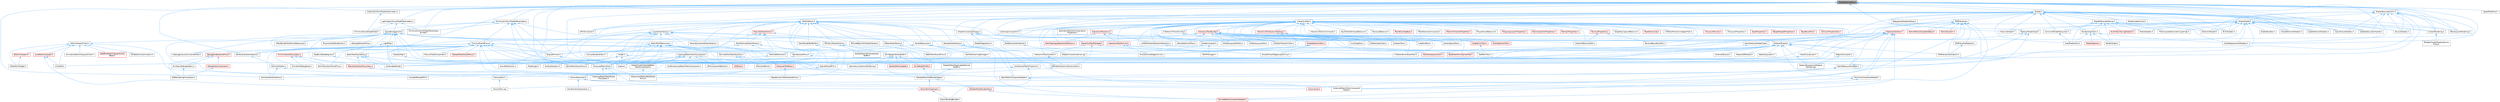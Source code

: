 digraph "ShaderParameters.h"
{
 // INTERACTIVE_SVG=YES
 // LATEX_PDF_SIZE
  bgcolor="transparent";
  edge [fontname=Helvetica,fontsize=10,labelfontname=Helvetica,labelfontsize=10];
  node [fontname=Helvetica,fontsize=10,shape=box,height=0.2,width=0.4];
  Node1 [id="Node000001",label="ShaderParameters.h",height=0.2,width=0.4,color="gray40", fillcolor="grey60", style="filled", fontcolor="black",tooltip=" "];
  Node1 -> Node2 [id="edge1_Node000001_Node000002",dir="back",color="steelblue1",style="solid",tooltip=" "];
  Node2 [id="Node000002",label="ClearReplacementShaders.h",height=0.2,width=0.4,color="grey40", fillcolor="white", style="filled",URL="$d9/d4e/ClearReplacementShaders_8h.html",tooltip=" "];
  Node1 -> Node3 [id="edge2_Node000001_Node000003",dir="back",color="steelblue1",style="solid",tooltip=" "];
  Node3 [id="Node000003",label="CopyTextureShaders.h",height=0.2,width=0.4,color="grey40", fillcolor="white", style="filled",URL="$dc/d7f/CopyTextureShaders_8h.html",tooltip=" "];
  Node1 -> Node4 [id="edge3_Node000001_Node000004",dir="back",color="steelblue1",style="solid",tooltip=" "];
  Node4 [id="Node000004",label="CubemapUnwrapUtils.h",height=0.2,width=0.4,color="grey40", fillcolor="white", style="filled",URL="$dd/d68/CubemapUnwrapUtils_8h.html",tooltip=" "];
  Node1 -> Node5 [id="edge4_Node000001_Node000005",dir="back",color="steelblue1",style="solid",tooltip=" "];
  Node5 [id="Node000005",label="EngineSharedPCH.h",height=0.2,width=0.4,color="grey40", fillcolor="white", style="filled",URL="$dc/dbb/EngineSharedPCH_8h.html",tooltip=" "];
  Node5 -> Node6 [id="edge5_Node000005_Node000006",dir="back",color="steelblue1",style="solid",tooltip=" "];
  Node6 [id="Node000006",label="UnrealEdSharedPCH.h",height=0.2,width=0.4,color="grey40", fillcolor="white", style="filled",URL="$d1/de6/UnrealEdSharedPCH_8h.html",tooltip=" "];
  Node1 -> Node7 [id="edge6_Node000001_Node000007",dir="back",color="steelblue1",style="solid",tooltip=" "];
  Node7 [id="Node000007",label="GPUSkinCache.h",height=0.2,width=0.4,color="grey40", fillcolor="white", style="filled",URL="$d0/d2d/GPUSkinCache_8h.html",tooltip=" "];
  Node1 -> Node8 [id="edge7_Node000001_Node000008",dir="back",color="steelblue1",style="solid",tooltip=" "];
  Node8 [id="Node000008",label="HairCardsVertexFactory.h",height=0.2,width=0.4,color="grey40", fillcolor="white", style="filled",URL="$de/d8e/HairCardsVertexFactory_8h.html",tooltip=" "];
  Node1 -> Node9 [id="edge8_Node000001_Node000009",dir="back",color="steelblue1",style="solid",tooltip=" "];
  Node9 [id="Node000009",label="HairStrandsVertexFactory.h",height=0.2,width=0.4,color="grey40", fillcolor="white", style="filled",URL="$d0/d1c/HairStrandsVertexFactory_8h.html",tooltip=" "];
  Node9 -> Node10 [id="edge9_Node000009_Node000010",dir="back",color="steelblue1",style="solid",tooltip=" "];
  Node10 [id="Node000010",label="HairCardsDatas.h",height=0.2,width=0.4,color="grey40", fillcolor="white", style="filled",URL="$da/d01/HairCardsDatas_8h.html",tooltip=" "];
  Node10 -> Node11 [id="edge10_Node000010_Node000011",dir="back",color="steelblue1",style="solid",tooltip=" "];
  Node11 [id="Node000011",label="GroomResources.h",height=0.2,width=0.4,color="grey40", fillcolor="white", style="filled",URL="$d0/d70/GroomResources_8h.html",tooltip=" "];
  Node11 -> Node12 [id="edge11_Node000011_Node000012",dir="back",color="steelblue1",style="solid",tooltip=" "];
  Node12 [id="Node000012",label="GroomAsset.h",height=0.2,width=0.4,color="red", fillcolor="#FFF0F0", style="filled",URL="$d8/df1/GroomAsset_8h.html",tooltip=" "];
  Node11 -> Node19 [id="edge12_Node000011_Node000019",dir="back",color="steelblue1",style="solid",tooltip=" "];
  Node19 [id="Node000019",label="GroomBindingAsset.h",height=0.2,width=0.4,color="red", fillcolor="#FFF0F0", style="filled",URL="$de/d26/GroomBindingAsset_8h.html",tooltip=" "];
  Node19 -> Node20 [id="edge13_Node000019_Node000020",dir="back",color="steelblue1",style="solid",tooltip=" "];
  Node20 [id="Node000020",label="GroomBindingBuilder.h",height=0.2,width=0.4,color="grey40", fillcolor="white", style="filled",URL="$d2/d2f/GroomBindingBuilder_8h.html",tooltip=" "];
  Node11 -> Node23 [id="edge14_Node000011_Node000023",dir="back",color="steelblue1",style="solid",tooltip=" "];
  Node23 [id="Node000023",label="HairStrandsInterpolation.h",height=0.2,width=0.4,color="grey40", fillcolor="white", style="filled",URL="$de/dab/HairStrandsInterpolation_8h.html",tooltip=" "];
  Node10 -> Node8 [id="edge15_Node000010_Node000008",dir="back",color="steelblue1",style="solid",tooltip=" "];
  Node1 -> Node24 [id="edge16_Node000001_Node000024",dir="back",color="steelblue1",style="solid",tooltip=" "];
  Node24 [id="Node000024",label="InstanceUniformShaderParameters.h",height=0.2,width=0.4,color="grey40", fillcolor="white", style="filled",URL="$dc/df6/InstanceUniformShaderParameters_8h.html",tooltip=" "];
  Node24 -> Node25 [id="edge17_Node000024_Node000025",dir="back",color="steelblue1",style="solid",tooltip=" "];
  Node25 [id="Node000025",label="PrimitiveSceneShaderData.h",height=0.2,width=0.4,color="grey40", fillcolor="white", style="filled",URL="$d5/d88/PrimitiveSceneShaderData_8h.html",tooltip=" "];
  Node1 -> Node26 [id="edge18_Node000001_Node000026",dir="back",color="steelblue1",style="solid",tooltip=" "];
  Node26 [id="Node000026",label="InstancedStaticMesh.h",height=0.2,width=0.4,color="grey40", fillcolor="white", style="filled",URL="$dd/d89/InstancedStaticMesh_8h.html",tooltip=" "];
  Node26 -> Node27 [id="edge19_Node000026_Node000027",dir="back",color="steelblue1",style="solid",tooltip=" "];
  Node27 [id="Node000027",label="HierarchicalStaticMeshScene\lProxy.h",height=0.2,width=0.4,color="grey40", fillcolor="white", style="filled",URL="$d3/d4d/HierarchicalStaticMeshSceneProxy_8h.html",tooltip=" "];
  Node26 -> Node28 [id="edge20_Node000026_Node000028",dir="back",color="steelblue1",style="solid",tooltip=" "];
  Node28 [id="Node000028",label="InstancedStaticMeshComponent\lHelper.h",height=0.2,width=0.4,color="grey40", fillcolor="white", style="filled",URL="$dc/dc7/InstancedStaticMeshComponentHelper_8h.html",tooltip=" "];
  Node26 -> Node29 [id="edge21_Node000026_Node000029",dir="back",color="steelblue1",style="solid",tooltip=" "];
  Node29 [id="Node000029",label="InstancedStaticMeshScene\lProxyDesc.h",height=0.2,width=0.4,color="grey40", fillcolor="white", style="filled",URL="$db/dcf/InstancedStaticMeshSceneProxyDesc_8h.html",tooltip=" "];
  Node1 -> Node30 [id="edge22_Node000001_Node000030",dir="back",color="steelblue1",style="solid",tooltip=" "];
  Node30 [id="Node000030",label="LandscapeRender.h",height=0.2,width=0.4,color="grey40", fillcolor="white", style="filled",URL="$df/d67/LandscapeRender_8h.html",tooltip=" "];
  Node1 -> Node31 [id="edge23_Node000001_Node000031",dir="back",color="steelblue1",style="solid",tooltip=" "];
  Node31 [id="Node000031",label="LightmapUniformShaderParameters.h",height=0.2,width=0.4,color="grey40", fillcolor="white", style="filled",URL="$d0/d17/LightmapUniformShaderParameters_8h.html",tooltip=" "];
  Node31 -> Node25 [id="edge24_Node000031_Node000025",dir="back",color="steelblue1",style="solid",tooltip=" "];
  Node31 -> Node32 [id="edge25_Node000031_Node000032",dir="back",color="steelblue1",style="solid",tooltip=" "];
  Node32 [id="Node000032",label="PrimitiveUniformShaderParameters\lBuilder.h",height=0.2,width=0.4,color="grey40", fillcolor="white", style="filled",URL="$dd/d96/PrimitiveUniformShaderParametersBuilder_8h.html",tooltip=" "];
  Node31 -> Node33 [id="edge26_Node000031_Node000033",dir="back",color="steelblue1",style="solid",tooltip=" "];
  Node33 [id="Node000033",label="SceneManagement.h",height=0.2,width=0.4,color="grey40", fillcolor="white", style="filled",URL="$de/db9/SceneManagement_8h.html",tooltip=" "];
  Node33 -> Node34 [id="edge27_Node000033_Node000034",dir="back",color="steelblue1",style="solid",tooltip=" "];
  Node34 [id="Node000034",label="EditorViewportClient.h",height=0.2,width=0.4,color="grey40", fillcolor="white", style="filled",URL="$d4/d41/EditorViewportClient_8h.html",tooltip=" "];
  Node34 -> Node35 [id="edge28_Node000034_Node000035",dir="back",color="steelblue1",style="solid",tooltip=" "];
  Node35 [id="Node000035",label="AnimationEditorViewportClient.h",height=0.2,width=0.4,color="grey40", fillcolor="white", style="filled",URL="$d1/d45/AnimationEditorViewportClient_8h.html",tooltip=" "];
  Node34 -> Node36 [id="edge29_Node000034_Node000036",dir="back",color="steelblue1",style="solid",tooltip=" "];
  Node36 [id="Node000036",label="DataflowEditorViewportClient\lBase.h",height=0.2,width=0.4,color="red", fillcolor="#FFF0F0", style="filled",URL="$d8/ddd/DataflowEditorViewportClientBase_8h.html",tooltip=" "];
  Node34 -> Node39 [id="edge30_Node000034_Node000039",dir="back",color="steelblue1",style="solid",tooltip=" "];
  Node39 [id="Node000039",label="ISCSEditorCustomization.h",height=0.2,width=0.4,color="grey40", fillcolor="white", style="filled",URL="$de/d19/ISCSEditorCustomization_8h.html",tooltip=" "];
  Node34 -> Node40 [id="edge31_Node000034_Node000040",dir="back",color="steelblue1",style="solid",tooltip=" "];
  Node40 [id="Node000040",label="LevelEditorViewport.h",height=0.2,width=0.4,color="red", fillcolor="#FFF0F0", style="filled",URL="$d4/ddf/LevelEditorViewport_8h.html",tooltip=" "];
  Node40 -> Node45 [id="edge32_Node000040_Node000045",dir="back",color="steelblue1",style="solid",tooltip=" "];
  Node45 [id="Node000045",label="FractureTool.cpp",height=0.2,width=0.4,color="grey40", fillcolor="white", style="filled",URL="$dc/d9a/FractureTool_8cpp.html",tooltip=" "];
  Node40 -> Node46 [id="edge33_Node000040_Node000046",dir="back",color="steelblue1",style="solid",tooltip=" "];
  Node46 [id="Node000046",label="UnrealEd.h",height=0.2,width=0.4,color="grey40", fillcolor="white", style="filled",URL="$d2/d5f/UnrealEd_8h.html",tooltip=" "];
  Node34 -> Node47 [id="edge34_Node000034_Node000047",dir="back",color="steelblue1",style="solid",tooltip=" "];
  Node47 [id="Node000047",label="SEditorViewport.h",height=0.2,width=0.4,color="red", fillcolor="#FFF0F0", style="filled",URL="$dd/de0/SEditorViewport_8h.html",tooltip=" "];
  Node47 -> Node57 [id="edge35_Node000047_Node000057",dir="back",color="steelblue1",style="solid",tooltip=" "];
  Node57 [id="Node000057",label="SSkeletonWidget.h",height=0.2,width=0.4,color="grey40", fillcolor="white", style="filled",URL="$dd/da7/SSkeletonWidget_8h.html",tooltip=" "];
  Node34 -> Node57 [id="edge36_Node000034_Node000057",dir="back",color="steelblue1",style="solid",tooltip=" "];
  Node34 -> Node46 [id="edge37_Node000034_Node000046",dir="back",color="steelblue1",style="solid",tooltip=" "];
  Node34 -> Node6 [id="edge38_Node000034_Node000006",dir="back",color="steelblue1",style="solid",tooltip=" "];
  Node33 -> Node58 [id="edge39_Node000033_Node000058",dir="back",color="steelblue1",style="solid",tooltip=" "];
  Node58 [id="Node000058",label="Engine.h",height=0.2,width=0.4,color="grey40", fillcolor="white", style="filled",URL="$d1/d34/Public_2Engine_8h.html",tooltip=" "];
  Node33 -> Node59 [id="edge40_Node000033_Node000059",dir="back",color="steelblue1",style="solid",tooltip=" "];
  Node59 [id="Node000059",label="EngineMinimal.h",height=0.2,width=0.4,color="grey40", fillcolor="white", style="filled",URL="$d0/d2c/EngineMinimal_8h.html",tooltip=" "];
  Node59 -> Node58 [id="edge41_Node000059_Node000058",dir="back",color="steelblue1",style="solid",tooltip=" "];
  Node33 -> Node5 [id="edge42_Node000033_Node000005",dir="back",color="steelblue1",style="solid",tooltip=" "];
  Node33 -> Node60 [id="edge43_Node000033_Node000060",dir="back",color="steelblue1",style="solid",tooltip=" "];
  Node60 [id="Node000060",label="FractureTool.h",height=0.2,width=0.4,color="grey40", fillcolor="white", style="filled",URL="$d4/d30/FractureTool_8h.html",tooltip=" "];
  Node60 -> Node45 [id="edge44_Node000060_Node000045",dir="back",color="steelblue1",style="solid",tooltip=" "];
  Node33 -> Node61 [id="edge45_Node000033_Node000061",dir="back",color="steelblue1",style="solid",tooltip=" "];
  Node61 [id="Node000061",label="HeterogeneousVolumeInterface.h",height=0.2,width=0.4,color="grey40", fillcolor="white", style="filled",URL="$d3/de3/HeterogeneousVolumeInterface_8h.html",tooltip=" "];
  Node33 -> Node30 [id="edge46_Node000033_Node000030",dir="back",color="steelblue1",style="solid",tooltip=" "];
  Node33 -> Node62 [id="edge47_Node000033_Node000062",dir="back",color="steelblue1",style="solid",tooltip=" "];
  Node62 [id="Node000062",label="LightMap.h",height=0.2,width=0.4,color="grey40", fillcolor="white", style="filled",URL="$d1/d76/LightMap_8h.html",tooltip=" "];
  Node62 -> Node26 [id="edge48_Node000062_Node000026",dir="back",color="steelblue1",style="solid",tooltip=" "];
  Node62 -> Node63 [id="edge49_Node000062_Node000063",dir="back",color="steelblue1",style="solid",tooltip=" "];
  Node63 [id="Node000063",label="MapBuildDataRegistry.h",height=0.2,width=0.4,color="grey40", fillcolor="white", style="filled",URL="$df/dac/MapBuildDataRegistry_8h.html",tooltip=" "];
  Node63 -> Node30 [id="edge50_Node000063_Node000030",dir="back",color="steelblue1",style="solid",tooltip=" "];
  Node33 -> Node64 [id="edge51_Node000033_Node000064",dir="back",color="steelblue1",style="solid",tooltip=" "];
  Node64 [id="Node000064",label="MeshBuilderOneFrameResources.h",height=0.2,width=0.4,color="grey40", fillcolor="white", style="filled",URL="$df/d7c/MeshBuilderOneFrameResources_8h.html",tooltip=" "];
  Node33 -> Node65 [id="edge52_Node000033_Node000065",dir="back",color="steelblue1",style="solid",tooltip=" "];
  Node65 [id="Node000065",label="MeshParticleVertexFactory.h",height=0.2,width=0.4,color="grey40", fillcolor="white", style="filled",URL="$d5/d83/MeshParticleVertexFactory_8h.html",tooltip=" "];
  Node65 -> Node58 [id="edge53_Node000065_Node000058",dir="back",color="steelblue1",style="solid",tooltip=" "];
  Node65 -> Node59 [id="edge54_Node000065_Node000059",dir="back",color="steelblue1",style="solid",tooltip=" "];
  Node65 -> Node66 [id="edge55_Node000065_Node000066",dir="back",color="steelblue1",style="solid",tooltip=" "];
  Node66 [id="Node000066",label="ParticleDefinitions.h",height=0.2,width=0.4,color="grey40", fillcolor="white", style="filled",URL="$db/dde/ParticleDefinitions_8h.html",tooltip=" "];
  Node66 -> Node46 [id="edge56_Node000066_Node000046",dir="back",color="steelblue1",style="solid",tooltip=" "];
  Node33 -> Node67 [id="edge57_Node000033_Node000067",dir="back",color="steelblue1",style="solid",tooltip=" "];
  Node67 [id="Node000067",label="NaniteResources.h",height=0.2,width=0.4,color="grey40", fillcolor="white", style="filled",URL="$d7/d8b/NaniteResources_8h.html",tooltip=" "];
  Node67 -> Node68 [id="edge58_Node000067_Node000068",dir="back",color="steelblue1",style="solid",tooltip=" "];
  Node68 [id="Node000068",label="NaniteSceneProxy.h",height=0.2,width=0.4,color="grey40", fillcolor="white", style="filled",URL="$de/dae/NaniteSceneProxy_8h.html",tooltip=" "];
  Node68 -> Node69 [id="edge59_Node000068_Node000069",dir="back",color="steelblue1",style="solid",tooltip=" "];
  Node69 [id="Node000069",label="NaniteResourcesHelper.h",height=0.2,width=0.4,color="grey40", fillcolor="white", style="filled",URL="$dc/d48/NaniteResourcesHelper_8h.html",tooltip=" "];
  Node69 -> Node28 [id="edge60_Node000069_Node000028",dir="back",color="steelblue1",style="solid",tooltip=" "];
  Node69 -> Node69 [id="edge61_Node000069_Node000069",dir="back",color="steelblue1",style="solid",tooltip=" "];
  Node69 -> Node70 [id="edge62_Node000069_Node000070",dir="back",color="steelblue1",style="solid",tooltip=" "];
  Node70 [id="Node000070",label="StaticMeshComponentHelper.h",height=0.2,width=0.4,color="grey40", fillcolor="white", style="filled",URL="$dc/dc1/StaticMeshComponentHelper_8h.html",tooltip=" "];
  Node70 -> Node28 [id="edge63_Node000070_Node000028",dir="back",color="steelblue1",style="solid",tooltip=" "];
  Node68 -> Node71 [id="edge64_Node000068_Node000071",dir="back",color="steelblue1",style="solid",tooltip=" "];
  Node71 [id="Node000071",label="SplineMeshSceneProxy.h",height=0.2,width=0.4,color="grey40", fillcolor="white", style="filled",URL="$dd/dcb/SplineMeshSceneProxy_8h.html",tooltip=" "];
  Node67 -> Node72 [id="edge65_Node000067_Node000072",dir="back",color="steelblue1",style="solid",tooltip=" "];
  Node72 [id="Node000072",label="NaniteStreamingManager.h",height=0.2,width=0.4,color="grey40", fillcolor="white", style="filled",URL="$d2/d3f/NaniteStreamingManager_8h.html",tooltip=" "];
  Node67 -> Node73 [id="edge66_Node000067_Node000073",dir="back",color="steelblue1",style="solid",tooltip=" "];
  Node73 [id="Node000073",label="SkinnedMeshComponentHelper.h",height=0.2,width=0.4,color="red", fillcolor="#FFF0F0", style="filled",URL="$db/d81/SkinnedMeshComponentHelper_8h.html",tooltip=" "];
  Node67 -> Node75 [id="edge67_Node000067_Node000075",dir="back",color="steelblue1",style="solid",tooltip=" "];
  Node75 [id="Node000075",label="StaticMeshSceneProxyDesc.h",height=0.2,width=0.4,color="red", fillcolor="#FFF0F0", style="filled",URL="$d0/d31/StaticMeshSceneProxyDesc_8h.html",tooltip=" "];
  Node75 -> Node29 [id="edge68_Node000075_Node000029",dir="back",color="steelblue1",style="solid",tooltip=" "];
  Node33 -> Node66 [id="edge69_Node000033_Node000066",dir="back",color="steelblue1",style="solid",tooltip=" "];
  Node33 -> Node77 [id="edge70_Node000033_Node000077",dir="back",color="steelblue1",style="solid",tooltip=" "];
  Node77 [id="Node000077",label="PhysicsAssetRenderUtils.h",height=0.2,width=0.4,color="grey40", fillcolor="white", style="filled",URL="$d2/dee/PhysicsAssetRenderUtils_8h.html",tooltip=" "];
  Node33 -> Node78 [id="edge71_Node000033_Node000078",dir="back",color="steelblue1",style="solid",tooltip=" "];
  Node78 [id="Node000078",label="RectLightSceneProxy.h",height=0.2,width=0.4,color="grey40", fillcolor="white", style="filled",URL="$d4/d78/RectLightSceneProxy_8h.html",tooltip=" "];
  Node33 -> Node79 [id="edge72_Node000033_Node000079",dir="back",color="steelblue1",style="solid",tooltip=" "];
  Node79 [id="Node000079",label="ShadowMap.h",height=0.2,width=0.4,color="grey40", fillcolor="white", style="filled",URL="$d1/ddb/ShadowMap_8h.html",tooltip=" "];
  Node79 -> Node26 [id="edge73_Node000079_Node000026",dir="back",color="steelblue1",style="solid",tooltip=" "];
  Node33 -> Node80 [id="edge74_Node000033_Node000080",dir="back",color="steelblue1",style="solid",tooltip=" "];
  Node80 [id="Node000080",label="StaticMeshResources.h",height=0.2,width=0.4,color="grey40", fillcolor="white", style="filled",URL="$d0/db7/StaticMeshResources_8h.html",tooltip=" "];
  Node80 -> Node81 [id="edge75_Node000080_Node000081",dir="back",color="steelblue1",style="solid",tooltip=" "];
  Node81 [id="Node000081",label="CanvasRendererItem.h",height=0.2,width=0.4,color="grey40", fillcolor="white", style="filled",URL="$d7/d93/CanvasRendererItem_8h.html",tooltip=" "];
  Node80 -> Node82 [id="edge76_Node000080_Node000082",dir="back",color="steelblue1",style="solid",tooltip=" "];
  Node82 [id="Node000082",label="DerivedMeshDataTaskUtils.h",height=0.2,width=0.4,color="grey40", fillcolor="white", style="filled",URL="$d2/d98/DerivedMeshDataTaskUtils_8h.html",tooltip=" "];
  Node82 -> Node83 [id="edge77_Node000082_Node000083",dir="back",color="steelblue1",style="solid",tooltip=" "];
  Node83 [id="Node000083",label="DistanceFieldAtlas.h",height=0.2,width=0.4,color="red", fillcolor="#FFF0F0", style="filled",URL="$df/def/DistanceFieldAtlas_8h.html",tooltip=" "];
  Node83 -> Node84 [id="edge78_Node000083_Node000084",dir="back",color="steelblue1",style="solid",tooltip=" "];
  Node84 [id="Node000084",label="BaseDynamicMeshSceneProxy.h",height=0.2,width=0.4,color="grey40", fillcolor="white", style="filled",URL="$d2/dee/BaseDynamicMeshSceneProxy_8h.html",tooltip=" "];
  Node82 -> Node157 [id="edge79_Node000082_Node000157",dir="back",color="steelblue1",style="solid",tooltip=" "];
  Node157 [id="Node000157",label="MeshCardBuild.h",height=0.2,width=0.4,color="grey40", fillcolor="white", style="filled",URL="$d8/df6/MeshCardBuild_8h.html",tooltip=" "];
  Node80 -> Node158 [id="edge80_Node000080_Node000158",dir="back",color="steelblue1",style="solid",tooltip=" "];
  Node158 [id="Node000158",label="GeometryCollectionRendering.h",height=0.2,width=0.4,color="grey40", fillcolor="white", style="filled",URL="$dc/d68/GeometryCollectionRendering_8h.html",tooltip=" "];
  Node80 -> Node159 [id="edge81_Node000080_Node000159",dir="back",color="steelblue1",style="solid",tooltip=" "];
  Node159 [id="Node000159",label="HierarchicalInstancedStatic\lMeshComponent.h",height=0.2,width=0.4,color="grey40", fillcolor="white", style="filled",URL="$d3/ddb/HierarchicalInstancedStaticMeshComponent_8h.html",tooltip=" "];
  Node159 -> Node27 [id="edge82_Node000159_Node000027",dir="back",color="steelblue1",style="solid",tooltip=" "];
  Node80 -> Node27 [id="edge83_Node000080_Node000027",dir="back",color="steelblue1",style="solid",tooltip=" "];
  Node80 -> Node26 [id="edge84_Node000080_Node000026",dir="back",color="steelblue1",style="solid",tooltip=" "];
  Node80 -> Node160 [id="edge85_Node000080_Node000160",dir="back",color="steelblue1",style="solid",tooltip=" "];
  Node160 [id="Node000160",label="InstancedStaticMeshComponent.h",height=0.2,width=0.4,color="grey40", fillcolor="white", style="filled",URL="$d8/d5d/InstancedStaticMeshComponent_8h.html",tooltip=" "];
  Node160 -> Node58 [id="edge86_Node000160_Node000058",dir="back",color="steelblue1",style="solid",tooltip=" "];
  Node160 -> Node161 [id="edge87_Node000160_Node000161",dir="back",color="steelblue1",style="solid",tooltip=" "];
  Node161 [id="Node000161",label="HLODInstancedStaticMeshComponent.h",height=0.2,width=0.4,color="grey40", fillcolor="white", style="filled",URL="$dd/d88/HLODInstancedStaticMeshComponent_8h.html",tooltip=" "];
  Node160 -> Node159 [id="edge88_Node000160_Node000159",dir="back",color="steelblue1",style="solid",tooltip=" "];
  Node160 -> Node27 [id="edge89_Node000160_Node000027",dir="back",color="steelblue1",style="solid",tooltip=" "];
  Node160 -> Node162 [id="edge90_Node000160_Node000162",dir="back",color="steelblue1",style="solid",tooltip=" "];
  Node162 [id="Node000162",label="ISMComponentBatcher.h",height=0.2,width=0.4,color="grey40", fillcolor="white", style="filled",URL="$d8/def/ISMComponentBatcher_8h.html",tooltip=" "];
  Node160 -> Node26 [id="edge91_Node000160_Node000026",dir="back",color="steelblue1",style="solid",tooltip=" "];
  Node160 -> Node163 [id="edge92_Node000160_Node000163",dir="back",color="steelblue1",style="solid",tooltip=" "];
  Node163 [id="Node000163",label="LODActor.h",height=0.2,width=0.4,color="red", fillcolor="#FFF0F0", style="filled",URL="$df/de0/LODActor_8h.html",tooltip=" "];
  Node80 -> Node30 [id="edge93_Node000080_Node000030",dir="back",color="steelblue1",style="solid",tooltip=" "];
  Node80 -> Node166 [id="edge94_Node000080_Node000166",dir="back",color="steelblue1",style="solid",tooltip=" "];
  Node166 [id="Node000166",label="Model.h",height=0.2,width=0.4,color="grey40", fillcolor="white", style="filled",URL="$dd/d63/Public_2Model_8h.html",tooltip=" "];
  Node166 -> Node58 [id="edge95_Node000166_Node000058",dir="back",color="steelblue1",style="solid",tooltip=" "];
  Node166 -> Node5 [id="edge96_Node000166_Node000005",dir="back",color="steelblue1",style="solid",tooltip=" "];
  Node166 -> Node167 [id="edge97_Node000166_Node000167",dir="back",color="steelblue1",style="solid",tooltip=" "];
  Node167 [id="Node000167",label="ModelLight.h",height=0.2,width=0.4,color="grey40", fillcolor="white", style="filled",URL="$d2/d80/ModelLight_8h.html",tooltip=" "];
  Node166 -> Node168 [id="edge98_Node000166_Node000168",dir="back",color="steelblue1",style="solid",tooltip=" "];
  Node168 [id="Node000168",label="SoundDefinitions.h",height=0.2,width=0.4,color="grey40", fillcolor="white", style="filled",URL="$d4/da9/SoundDefinitions_8h.html",tooltip=" "];
  Node166 -> Node169 [id="edge99_Node000166_Node000169",dir="back",color="steelblue1",style="solid",tooltip=" "];
  Node169 [id="Node000169",label="SurfaceIterators.h",height=0.2,width=0.4,color="grey40", fillcolor="white", style="filled",URL="$da/de6/SurfaceIterators_8h.html",tooltip=" "];
  Node80 -> Node170 [id="edge100_Node000080_Node000170",dir="back",color="steelblue1",style="solid",tooltip=" "];
  Node170 [id="Node000170",label="SkeletalMeshLODRenderData.h",height=0.2,width=0.4,color="grey40", fillcolor="white", style="filled",URL="$d0/d5a/SkeletalMeshLODRenderData_8h.html",tooltip=" "];
  Node170 -> Node19 [id="edge101_Node000170_Node000019",dir="back",color="steelblue1",style="solid",tooltip=" "];
  Node170 -> Node171 [id="edge102_Node000170_Node000171",dir="back",color="steelblue1",style="solid",tooltip=" "];
  Node171 [id="Node000171",label="SkeletalMeshRenderData.h",height=0.2,width=0.4,color="red", fillcolor="#FFF0F0", style="filled",URL="$d9/d14/SkeletalMeshRenderData_8h.html",tooltip=" "];
  Node171 -> Node73 [id="edge103_Node000171_Node000073",dir="back",color="steelblue1",style="solid",tooltip=" "];
  Node80 -> Node71 [id="edge104_Node000080_Node000071",dir="back",color="steelblue1",style="solid",tooltip=" "];
  Node80 -> Node70 [id="edge105_Node000080_Node000070",dir="back",color="steelblue1",style="solid",tooltip=" "];
  Node33 -> Node173 [id="edge106_Node000033_Node000173",dir="back",color="steelblue1",style="solid",tooltip=" "];
  Node173 [id="Node000173",label="StaticMeshSceneProxy.h",height=0.2,width=0.4,color="grey40", fillcolor="white", style="filled",URL="$d8/d6d/StaticMeshSceneProxy_8h.html",tooltip=" "];
  Node173 -> Node26 [id="edge107_Node000173_Node000026",dir="back",color="steelblue1",style="solid",tooltip=" "];
  Node173 -> Node30 [id="edge108_Node000173_Node000030",dir="back",color="steelblue1",style="solid",tooltip=" "];
  Node173 -> Node71 [id="edge109_Node000173_Node000071",dir="back",color="steelblue1",style="solid",tooltip=" "];
  Node173 -> Node70 [id="edge110_Node000173_Node000070",dir="back",color="steelblue1",style="solid",tooltip=" "];
  Node173 -> Node75 [id="edge111_Node000173_Node000075",dir="back",color="steelblue1",style="solid",tooltip=" "];
  Node1 -> Node174 [id="edge112_Node000001_Node000174",dir="back",color="steelblue1",style="solid",tooltip=" "];
  Node174 [id="Node000174",label="LocalVertexFactory.h",height=0.2,width=0.4,color="grey40", fillcolor="white", style="filled",URL="$d7/dd9/LocalVertexFactory_8h.html",tooltip=" "];
  Node174 -> Node81 [id="edge113_Node000174_Node000081",dir="back",color="steelblue1",style="solid",tooltip=" "];
  Node174 -> Node58 [id="edge114_Node000174_Node000058",dir="back",color="steelblue1",style="solid",tooltip=" "];
  Node174 -> Node5 [id="edge115_Node000174_Node000005",dir="back",color="steelblue1",style="solid",tooltip=" "];
  Node174 -> Node175 [id="edge116_Node000174_Node000175",dir="back",color="steelblue1",style="solid",tooltip=" "];
  Node175 [id="Node000175",label="GPUSkinVertexFactory.h",height=0.2,width=0.4,color="grey40", fillcolor="white", style="filled",URL="$db/dcc/GPUSkinVertexFactory_8h.html",tooltip=" "];
  Node175 -> Node176 [id="edge117_Node000175_Node000176",dir="back",color="steelblue1",style="solid",tooltip=" "];
  Node176 [id="Node000176",label="SkeletalMeshAttributeVertex\lBuffer.h",height=0.2,width=0.4,color="grey40", fillcolor="white", style="filled",URL="$de/d6e/SkeletalMeshAttributeVertexBuffer_8h.html",tooltip=" "];
  Node175 -> Node177 [id="edge118_Node000175_Node000177",dir="back",color="steelblue1",style="solid",tooltip=" "];
  Node177 [id="Node000177",label="SkeletalMeshDuplicatedVertices\lBuffer.h",height=0.2,width=0.4,color="grey40", fillcolor="white", style="filled",URL="$d6/da7/SkeletalMeshDuplicatedVerticesBuffer_8h.html",tooltip=" "];
  Node177 -> Node170 [id="edge119_Node000177_Node000170",dir="back",color="steelblue1",style="solid",tooltip=" "];
  Node175 -> Node170 [id="edge120_Node000175_Node000170",dir="back",color="steelblue1",style="solid",tooltip=" "];
  Node175 -> Node178 [id="edge121_Node000175_Node000178",dir="back",color="steelblue1",style="solid",tooltip=" "];
  Node178 [id="Node000178",label="SkinWeightVertexBuffer.h",height=0.2,width=0.4,color="grey40", fillcolor="white", style="filled",URL="$d3/d86/SkinWeightVertexBuffer_8h.html",tooltip=" "];
  Node178 -> Node158 [id="edge122_Node000178_Node000158",dir="back",color="steelblue1",style="solid",tooltip=" "];
  Node178 -> Node170 [id="edge123_Node000178_Node000170",dir="back",color="steelblue1",style="solid",tooltip=" "];
  Node178 -> Node179 [id="edge124_Node000178_Node000179",dir="back",color="steelblue1",style="solid",tooltip=" "];
  Node179 [id="Node000179",label="SkeletalMeshUpdate.h",height=0.2,width=0.4,color="red", fillcolor="#FFF0F0", style="filled",URL="$df/d79/SkeletalMeshUpdate_8h.html",tooltip=" "];
  Node178 -> Node180 [id="edge125_Node000178_Node000180",dir="back",color="steelblue1",style="solid",tooltip=" "];
  Node180 [id="Node000180",label="SkinWeightProfile.h",height=0.2,width=0.4,color="red", fillcolor="#FFF0F0", style="filled",URL="$d9/d1f/SkinWeightProfile_8h.html",tooltip=" "];
  Node180 -> Node170 [id="edge126_Node000180_Node000170",dir="back",color="steelblue1",style="solid",tooltip=" "];
  Node174 -> Node185 [id="edge127_Node000174_Node000185",dir="back",color="steelblue1",style="solid",tooltip=" "];
  Node185 [id="Node000185",label="GeometryCacheVertexFactory.h",height=0.2,width=0.4,color="grey40", fillcolor="white", style="filled",URL="$d2/d40/GeometryCacheVertexFactory_8h.html",tooltip=" "];
  Node174 -> Node26 [id="edge128_Node000174_Node000026",dir="back",color="steelblue1",style="solid",tooltip=" "];
  Node174 -> Node97 [id="edge129_Node000174_Node000097",dir="back",color="steelblue1",style="solid",tooltip=" "];
  Node97 [id="Node000097",label="MeshRenderBufferSet.h",height=0.2,width=0.4,color="grey40", fillcolor="white", style="filled",URL="$de/dc2/MeshRenderBufferSet_8h.html",tooltip=" "];
  Node97 -> Node84 [id="edge130_Node000097_Node000084",dir="back",color="steelblue1",style="solid",tooltip=" "];
  Node174 -> Node166 [id="edge131_Node000174_Node000166",dir="back",color="steelblue1",style="solid",tooltip=" "];
  Node174 -> Node68 [id="edge132_Node000174_Node000068",dir="back",color="steelblue1",style="solid",tooltip=" "];
  Node174 -> Node186 [id="edge133_Node000174_Node000186",dir="back",color="steelblue1",style="solid",tooltip=" "];
  Node186 [id="Node000186",label="NaniteVertexFactory.h",height=0.2,width=0.4,color="grey40", fillcolor="white", style="filled",URL="$dd/df7/NaniteVertexFactory_8h.html",tooltip=" "];
  Node186 -> Node28 [id="edge134_Node000186_Node000028",dir="back",color="steelblue1",style="solid",tooltip=" "];
  Node186 -> Node70 [id="edge135_Node000186_Node000070",dir="back",color="steelblue1",style="solid",tooltip=" "];
  Node174 -> Node168 [id="edge136_Node000174_Node000168",dir="back",color="steelblue1",style="solid",tooltip=" "];
  Node174 -> Node71 [id="edge137_Node000174_Node000071",dir="back",color="steelblue1",style="solid",tooltip=" "];
  Node174 -> Node80 [id="edge138_Node000174_Node000080",dir="back",color="steelblue1",style="solid",tooltip=" "];
  Node1 -> Node186 [id="edge139_Node000001_Node000186",dir="back",color="steelblue1",style="solid",tooltip=" "];
  Node1 -> Node187 [id="edge140_Node000001_Node000187",dir="back",color="steelblue1",style="solid",tooltip=" "];
  Node187 [id="Node000187",label="OculusShaders.h",height=0.2,width=0.4,color="grey40", fillcolor="white", style="filled",URL="$d5/d66/OculusShaders_8h.html",tooltip=" "];
  Node1 -> Node188 [id="edge141_Node000001_Node000188",dir="back",color="steelblue1",style="solid",tooltip=" "];
  Node188 [id="Node000188",label="OneColorShader.h",height=0.2,width=0.4,color="grey40", fillcolor="white", style="filled",URL="$dc/d2c/OneColorShader_8h.html",tooltip=" "];
  Node1 -> Node189 [id="edge142_Node000001_Node000189",dir="back",color="steelblue1",style="solid",tooltip=" "];
  Node189 [id="Node000189",label="PrimitiveUniformShaderParameters.h",height=0.2,width=0.4,color="grey40", fillcolor="white", style="filled",URL="$d9/d46/PrimitiveUniformShaderParameters_8h.html",tooltip=" "];
  Node189 -> Node58 [id="edge143_Node000189_Node000058",dir="back",color="steelblue1",style="solid",tooltip=" "];
  Node189 -> Node59 [id="edge144_Node000189_Node000059",dir="back",color="steelblue1",style="solid",tooltip=" "];
  Node189 -> Node5 [id="edge145_Node000189_Node000005",dir="back",color="steelblue1",style="solid",tooltip=" "];
  Node189 -> Node66 [id="edge146_Node000189_Node000066",dir="back",color="steelblue1",style="solid",tooltip=" "];
  Node189 -> Node190 [id="edge147_Node000189_Node000190",dir="back",color="steelblue1",style="solid",tooltip=" "];
  Node190 [id="Node000190",label="PrimitiveSceneProxy.h",height=0.2,width=0.4,color="grey40", fillcolor="white", style="filled",URL="$dc/d1e/PrimitiveSceneProxy_8h.html",tooltip=" "];
  Node190 -> Node191 [id="edge148_Node000190_Node000191",dir="back",color="steelblue1",style="solid",tooltip=" "];
  Node191 [id="Node000191",label="AnimNextDebugDraw.h",height=0.2,width=0.4,color="grey40", fillcolor="white", style="filled",URL="$dd/de1/AnimNextDebugDraw_8h.html",tooltip=" "];
  Node190 -> Node84 [id="edge149_Node000190_Node000084",dir="back",color="steelblue1",style="solid",tooltip=" "];
  Node190 -> Node192 [id="edge150_Node000190_Node000192",dir="back",color="steelblue1",style="solid",tooltip=" "];
  Node192 [id="Node000192",label="DebugRenderSceneProxy.h",height=0.2,width=0.4,color="red", fillcolor="#FFF0F0", style="filled",URL="$dc/db2/DebugRenderSceneProxy_8h.html",tooltip=" "];
  Node192 -> Node193 [id="edge151_Node000192_Node000193",dir="back",color="steelblue1",style="solid",tooltip=" "];
  Node193 [id="Node000193",label="DebugDrawComponent.h",height=0.2,width=0.4,color="red", fillcolor="#FFF0F0", style="filled",URL="$d9/dae/DebugDrawComponent_8h.html",tooltip=" "];
  Node193 -> Node194 [id="edge152_Node000193_Node000194",dir="back",color="steelblue1",style="solid",tooltip=" "];
  Node194 [id="Node000194",label="EQSRenderingComponent.h",height=0.2,width=0.4,color="grey40", fillcolor="white", style="filled",URL="$df/d63/EQSRenderingComponent_8h.html",tooltip=" "];
  Node192 -> Node194 [id="edge153_Node000192_Node000194",dir="back",color="steelblue1",style="solid",tooltip=" "];
  Node192 -> Node197 [id="edge154_Node000192_Node000197",dir="back",color="steelblue1",style="solid",tooltip=" "];
  Node197 [id="Node000197",label="EnvQueryDebugHelpers.h",height=0.2,width=0.4,color="grey40", fillcolor="white", style="filled",URL="$de/dda/EnvQueryDebugHelpers_8h.html",tooltip=" "];
  Node197 -> Node194 [id="edge155_Node000197_Node000194",dir="back",color="steelblue1",style="solid",tooltip=" "];
  Node190 -> Node58 [id="edge156_Node000190_Node000058",dir="back",color="steelblue1",style="solid",tooltip=" "];
  Node190 -> Node59 [id="edge157_Node000190_Node000059",dir="back",color="steelblue1",style="solid",tooltip=" "];
  Node190 -> Node5 [id="edge158_Node000190_Node000005",dir="back",color="steelblue1",style="solid",tooltip=" "];
  Node190 -> Node158 [id="edge159_Node000190_Node000158",dir="back",color="steelblue1",style="solid",tooltip=" "];
  Node190 -> Node8 [id="edge160_Node000190_Node000008",dir="back",color="steelblue1",style="solid",tooltip=" "];
  Node190 -> Node9 [id="edge161_Node000190_Node000009",dir="back",color="steelblue1",style="solid",tooltip=" "];
  Node190 -> Node61 [id="edge162_Node000190_Node000061",dir="back",color="steelblue1",style="solid",tooltip=" "];
  Node190 -> Node27 [id="edge163_Node000190_Node000027",dir="back",color="steelblue1",style="solid",tooltip=" "];
  Node190 -> Node30 [id="edge164_Node000190_Node000030",dir="back",color="steelblue1",style="solid",tooltip=" "];
  Node190 -> Node68 [id="edge165_Node000190_Node000068",dir="back",color="steelblue1",style="solid",tooltip=" "];
  Node190 -> Node199 [id="edge166_Node000190_Node000199",dir="back",color="steelblue1",style="solid",tooltip=" "];
  Node199 [id="Node000199",label="ParticleSystemSceneProxy.h",height=0.2,width=0.4,color="grey40", fillcolor="white", style="filled",URL="$dd/d25/ParticleSystemSceneProxy_8h.html",tooltip=" "];
  Node190 -> Node200 [id="edge167_Node000190_Node000200",dir="back",color="steelblue1",style="solid",tooltip=" "];
  Node200 [id="Node000200",label="PhysicsFieldComponent.h",height=0.2,width=0.4,color="grey40", fillcolor="white", style="filled",URL="$dd/d76/PhysicsFieldComponent_8h.html",tooltip=" "];
  Node190 -> Node201 [id="edge168_Node000190_Node000201",dir="back",color="steelblue1",style="solid",tooltip=" "];
  Node201 [id="Node000201",label="PrimitiveSceneProxyDesc.h",height=0.2,width=0.4,color="red", fillcolor="#FFF0F0", style="filled",URL="$d8/d20/PrimitiveSceneProxyDesc_8h.html",tooltip=" "];
  Node201 -> Node191 [id="edge169_Node000201_Node000191",dir="back",color="steelblue1",style="solid",tooltip=" "];
  Node201 -> Node199 [id="edge170_Node000201_Node000199",dir="back",color="steelblue1",style="solid",tooltip=" "];
  Node201 -> Node75 [id="edge171_Node000201_Node000075",dir="back",color="steelblue1",style="solid",tooltip=" "];
  Node190 -> Node206 [id="edge172_Node000190_Node000206",dir="back",color="steelblue1",style="solid",tooltip=" "];
  Node206 [id="Node000206",label="SkeletalMeshSceneProxy.h",height=0.2,width=0.4,color="red", fillcolor="#FFF0F0", style="filled",URL="$de/de8/SkeletalMeshSceneProxy_8h.html",tooltip=" "];
  Node190 -> Node173 [id="edge173_Node000190_Node000173",dir="back",color="steelblue1",style="solid",tooltip=" "];
  Node190 -> Node209 [id="edge174_Node000190_Node000209",dir="back",color="steelblue1",style="solid",tooltip=" "];
  Node209 [id="Node000209",label="WaterMeshSceneProxy.h",height=0.2,width=0.4,color="grey40", fillcolor="white", style="filled",URL="$d2/d6c/WaterMeshSceneProxy_8h.html",tooltip=" "];
  Node189 -> Node25 [id="edge175_Node000189_Node000025",dir="back",color="steelblue1",style="solid",tooltip=" "];
  Node189 -> Node32 [id="edge176_Node000189_Node000032",dir="back",color="steelblue1",style="solid",tooltip=" "];
  Node189 -> Node33 [id="edge177_Node000189_Node000033",dir="back",color="steelblue1",style="solid",tooltip=" "];
  Node1 -> Node32 [id="edge178_Node000001_Node000032",dir="back",color="steelblue1",style="solid",tooltip=" "];
  Node1 -> Node210 [id="edge179_Node000001_Node000210",dir="back",color="steelblue1",style="solid",tooltip=" "];
  Node210 [id="Node000210",label="ResolveShader.h",height=0.2,width=0.4,color="grey40", fillcolor="white", style="filled",URL="$d0/d1c/ResolveShader_8h.html",tooltip=" "];
  Node1 -> Node211 [id="edge180_Node000001_Node000211",dir="back",color="steelblue1",style="solid",tooltip=" "];
  Node211 [id="Node000211",label="ScreenRendering.h",height=0.2,width=0.4,color="grey40", fillcolor="white", style="filled",URL="$d8/d7a/ScreenRendering_8h.html",tooltip=" "];
  Node211 -> Node212 [id="edge181_Node000211_Node000212",dir="back",color="steelblue1",style="solid",tooltip=" "];
  Node212 [id="Node000212",label="IDisplayClusterDisplayDevice\lProxy.h",height=0.2,width=0.4,color="grey40", fillcolor="white", style="filled",URL="$dd/d48/IDisplayClusterDisplayDeviceProxy_8h.html",tooltip=" "];
  Node1 -> Node213 [id="edge182_Node000001_Node000213",dir="back",color="steelblue1",style="solid",tooltip=" "];
  Node213 [id="Node000213",label="Shader.h",height=0.2,width=0.4,color="grey40", fillcolor="white", style="filled",URL="$d2/dac/Shader_8h.html",tooltip=" "];
  Node213 -> Node214 [id="edge183_Node000213_Node000214",dir="back",color="steelblue1",style="solid",tooltip=" "];
  Node214 [id="Node000214",label="BinkShaders.h",height=0.2,width=0.4,color="grey40", fillcolor="white", style="filled",URL="$d8/d97/BinkShaders_8h.html",tooltip=" "];
  Node213 -> Node2 [id="edge184_Node000213_Node000002",dir="back",color="steelblue1",style="solid",tooltip=" "];
  Node213 -> Node215 [id="edge185_Node000213_Node000215",dir="back",color="steelblue1",style="solid",tooltip=" "];
  Node215 [id="Node000215",label="CommonRenderResources.h",height=0.2,width=0.4,color="grey40", fillcolor="white", style="filled",URL="$d3/d27/CommonRenderResources_8h.html",tooltip=" "];
  Node215 -> Node216 [id="edge186_Node000215_Node000216",dir="back",color="steelblue1",style="solid",tooltip=" "];
  Node216 [id="Node000216",label="PixelShaderUtils.h",height=0.2,width=0.4,color="grey40", fillcolor="white", style="filled",URL="$d1/dc7/PixelShaderUtils_8h.html",tooltip=" "];
  Node213 -> Node3 [id="edge187_Node000213_Node000003",dir="back",color="steelblue1",style="solid",tooltip=" "];
  Node213 -> Node4 [id="edge188_Node000213_Node000004",dir="back",color="steelblue1",style="solid",tooltip=" "];
  Node213 -> Node217 [id="edge189_Node000213_Node000217",dir="back",color="steelblue1",style="solid",tooltip=" "];
  Node217 [id="Node000217",label="DebugViewModeInterface.h",height=0.2,width=0.4,color="grey40", fillcolor="white", style="filled",URL="$d9/dfb/DebugViewModeInterface_8h.html",tooltip=" "];
  Node213 -> Node5 [id="edge190_Node000213_Node000005",dir="back",color="steelblue1",style="solid",tooltip=" "];
  Node213 -> Node218 [id="edge191_Node000213_Node000218",dir="back",color="steelblue1",style="solid",tooltip=" "];
  Node218 [id="Node000218",label="GlobalShader.h",height=0.2,width=0.4,color="grey40", fillcolor="white", style="filled",URL="$db/de3/GlobalShader_8h.html",tooltip=" "];
  Node218 -> Node214 [id="edge192_Node000218_Node000214",dir="back",color="steelblue1",style="solid",tooltip=" "];
  Node218 -> Node219 [id="edge193_Node000218_Node000219",dir="back",color="steelblue1",style="solid",tooltip=" "];
  Node219 [id="Node000219",label="BuiltInRayTracingShaders.h",height=0.2,width=0.4,color="red", fillcolor="#FFF0F0", style="filled",URL="$d4/d9b/BuiltInRayTracingShaders_8h.html",tooltip=" "];
  Node218 -> Node2 [id="edge194_Node000218_Node000002",dir="back",color="steelblue1",style="solid",tooltip=" "];
  Node218 -> Node215 [id="edge195_Node000218_Node000215",dir="back",color="steelblue1",style="solid",tooltip=" "];
  Node218 -> Node3 [id="edge196_Node000218_Node000003",dir="back",color="steelblue1",style="solid",tooltip=" "];
  Node218 -> Node4 [id="edge197_Node000218_Node000004",dir="back",color="steelblue1",style="solid",tooltip=" "];
  Node218 -> Node5 [id="edge198_Node000218_Node000005",dir="back",color="steelblue1",style="solid",tooltip=" "];
  Node218 -> Node221 [id="edge199_Node000218_Node000221",dir="back",color="steelblue1",style="solid",tooltip=" "];
  Node221 [id="Node000221",label="MaterialShaderType.h",height=0.2,width=0.4,color="grey40", fillcolor="white", style="filled",URL="$d9/d8e/MaterialShaderType_8h.html",tooltip=" "];
  Node221 -> Node5 [id="edge200_Node000221_Node000005",dir="back",color="steelblue1",style="solid",tooltip=" "];
  Node221 -> Node222 [id="edge201_Node000221_Node000222",dir="back",color="steelblue1",style="solid",tooltip=" "];
  Node222 [id="Node000222",label="MeshMaterialShaderType.h",height=0.2,width=0.4,color="grey40", fillcolor="white", style="filled",URL="$d1/d45/MeshMaterialShaderType_8h.html",tooltip=" "];
  Node222 -> Node5 [id="edge202_Node000222_Node000005",dir="back",color="steelblue1",style="solid",tooltip=" "];
  Node221 -> Node69 [id="edge203_Node000221_Node000069",dir="back",color="steelblue1",style="solid",tooltip=" "];
  Node218 -> Node223 [id="edge204_Node000218_Node000223",dir="back",color="steelblue1",style="solid",tooltip=" "];
  Node223 [id="Node000223",label="MediaShaders.h",height=0.2,width=0.4,color="grey40", fillcolor="white", style="filled",URL="$de/dcb/MediaShaders_8h.html",tooltip=" "];
  Node218 -> Node187 [id="edge205_Node000218_Node000187",dir="back",color="steelblue1",style="solid",tooltip=" "];
  Node218 -> Node188 [id="edge206_Node000218_Node000188",dir="back",color="steelblue1",style="solid",tooltip=" "];
  Node218 -> Node216 [id="edge207_Node000218_Node000216",dir="back",color="steelblue1",style="solid",tooltip=" "];
  Node218 -> Node224 [id="edge208_Node000218_Node000224",dir="back",color="steelblue1",style="solid",tooltip=" "];
  Node224 [id="Node000224",label="PrecomputedVolumetricLightmap.h",height=0.2,width=0.4,color="grey40", fillcolor="white", style="filled",URL="$d8/d75/PrecomputedVolumetricLightmap_8h.html",tooltip=" "];
  Node218 -> Node210 [id="edge209_Node000218_Node000210",dir="back",color="steelblue1",style="solid",tooltip=" "];
  Node218 -> Node211 [id="edge210_Node000218_Node000211",dir="back",color="steelblue1",style="solid",tooltip=" "];
  Node218 -> Node225 [id="edge211_Node000218_Node000225",dir="back",color="steelblue1",style="solid",tooltip=" "];
  Node225 [id="Node000225",label="ShaderBundles.h",height=0.2,width=0.4,color="grey40", fillcolor="white", style="filled",URL="$d9/d8b/ShaderBundles_8h.html",tooltip=" "];
  Node218 -> Node226 [id="edge212_Node000218_Node000226",dir="back",color="steelblue1",style="solid",tooltip=" "];
  Node226 [id="Node000226",label="SimpleElementShaders.h",height=0.2,width=0.4,color="grey40", fillcolor="white", style="filled",URL="$d3/df4/SimpleElementShaders_8h.html",tooltip=" "];
  Node218 -> Node227 [id="edge213_Node000218_Node000227",dir="back",color="steelblue1",style="solid",tooltip=" "];
  Node227 [id="Node000227",label="StereoLayerRendering.h",height=0.2,width=0.4,color="grey40", fillcolor="white", style="filled",URL="$d9/dee/StereoLayerRendering_8h.html",tooltip=" "];
  Node218 -> Node228 [id="edge214_Node000218_Node000228",dir="back",color="steelblue1",style="solid",tooltip=" "];
  Node228 [id="Node000228",label="UpdateDescriptorHandle.h",height=0.2,width=0.4,color="grey40", fillcolor="white", style="filled",URL="$d4/dfc/UpdateDescriptorHandle_8h.html",tooltip=" "];
  Node218 -> Node229 [id="edge215_Node000218_Node000229",dir="back",color="steelblue1",style="solid",tooltip=" "];
  Node229 [id="Node000229",label="UpdateTextureShaders.h",height=0.2,width=0.4,color="grey40", fillcolor="white", style="filled",URL="$d6/d1e/UpdateTextureShaders_8h.html",tooltip=" "];
  Node213 -> Node230 [id="edge216_Node000213_Node000230",dir="back",color="steelblue1",style="solid",tooltip=" "];
  Node230 [id="Node000230",label="HairStrandsMeshProjection.h",height=0.2,width=0.4,color="grey40", fillcolor="white", style="filled",URL="$d9/d55/HairStrandsMeshProjection_8h.html",tooltip=" "];
  Node230 -> Node20 [id="edge217_Node000230_Node000020",dir="back",color="steelblue1",style="solid",tooltip=" "];
  Node230 -> Node11 [id="edge218_Node000230_Node000011",dir="back",color="steelblue1",style="solid",tooltip=" "];
  Node213 -> Node231 [id="edge219_Node000213_Node000231",dir="back",color="steelblue1",style="solid",tooltip=" "];
  Node231 [id="Node000231",label="InteractiveTool.h",height=0.2,width=0.4,color="grey40", fillcolor="white", style="filled",URL="$d5/d55/InteractiveTool_8h.html",tooltip=" "];
  Node231 -> Node232 [id="edge220_Node000231_Node000232",dir="back",color="steelblue1",style="solid",tooltip=" "];
  Node232 [id="Node000232",label="BaseBrushTool.h",height=0.2,width=0.4,color="red", fillcolor="#FFF0F0", style="filled",URL="$d9/d0b/BaseBrushTool_8h.html",tooltip=" "];
  Node231 -> Node126 [id="edge221_Node000231_Node000126",dir="back",color="steelblue1",style="solid",tooltip=" "];
  Node126 [id="Node000126",label="BaseMeshFromSplinesTool.h",height=0.2,width=0.4,color="red", fillcolor="#FFF0F0", style="filled",URL="$da/d31/BaseMeshFromSplinesTool_8h.html",tooltip=" "];
  Node231 -> Node236 [id="edge222_Node000231_Node000236",dir="back",color="steelblue1",style="solid",tooltip=" "];
  Node236 [id="Node000236",label="ClickDragTool.h",height=0.2,width=0.4,color="grey40", fillcolor="white", style="filled",URL="$da/d12/ClickDragTool_8h.html",tooltip=" "];
  Node231 -> Node237 [id="edge223_Node000231_Node000237",dir="back",color="steelblue1",style="solid",tooltip=" "];
  Node237 [id="Node000237",label="CollisionPropertySets.h",height=0.2,width=0.4,color="red", fillcolor="#FFF0F0", style="filled",URL="$df/dda/CollisionPropertySets_8h.html",tooltip=" "];
  Node231 -> Node241 [id="edge224_Node000231_Node000241",dir="back",color="steelblue1",style="solid",tooltip=" "];
  Node241 [id="Node000241",label="CubeGridTool.h",height=0.2,width=0.4,color="grey40", fillcolor="white", style="filled",URL="$d3/d38/CubeGridTool_8h.html",tooltip=" "];
  Node231 -> Node133 [id="edge225_Node000231_Node000133",dir="back",color="steelblue1",style="solid",tooltip=" "];
  Node133 [id="Node000133",label="DrawAndRevolveTool.h",height=0.2,width=0.4,color="grey40", fillcolor="white", style="filled",URL="$d8/d06/DrawAndRevolveTool_8h.html",tooltip=" "];
  Node231 -> Node242 [id="edge226_Node000231_Node000242",dir="back",color="steelblue1",style="solid",tooltip=" "];
  Node242 [id="Node000242",label="EdModeInteractiveToolsContext.h",height=0.2,width=0.4,color="grey40", fillcolor="white", style="filled",URL="$d7/da4/EdModeInteractiveToolsContext_8h.html",tooltip=" "];
  Node242 -> Node60 [id="edge227_Node000242_Node000060",dir="back",color="steelblue1",style="solid",tooltip=" "];
  Node231 -> Node135 [id="edge228_Node000231_Node000135",dir="back",color="steelblue1",style="solid",tooltip=" "];
  Node135 [id="Node000135",label="ExtractSplineTool.h",height=0.2,width=0.4,color="grey40", fillcolor="white", style="filled",URL="$d3/d4d/ExtractSplineTool_8h.html",tooltip=" "];
  Node231 -> Node243 [id="edge229_Node000231_Node000243",dir="back",color="steelblue1",style="solid",tooltip=" "];
  Node243 [id="Node000243",label="GeometrySelectionVisualization\lProperties.h",height=0.2,width=0.4,color="grey40", fillcolor="white", style="filled",URL="$d0/d90/GeometrySelectionVisualizationProperties_8h.html",tooltip=" "];
  Node231 -> Node244 [id="edge230_Node000231_Node000244",dir="back",color="steelblue1",style="solid",tooltip=" "];
  Node244 [id="Node000244",label="InteractionMechanic.h",height=0.2,width=0.4,color="red", fillcolor="#FFF0F0", style="filled",URL="$df/d30/InteractionMechanic_8h.html",tooltip=" "];
  Node244 -> Node251 [id="edge231_Node000244_Node000251",dir="back",color="steelblue1",style="solid",tooltip=" "];
  Node251 [id="Node000251",label="InteractiveToolActivity.h",height=0.2,width=0.4,color="red", fillcolor="#FFF0F0", style="filled",URL="$da/de4/InteractiveToolActivity_8h.html",tooltip=" "];
  Node251 -> Node138 [id="edge232_Node000251_Node000138",dir="back",color="steelblue1",style="solid",tooltip=" "];
  Node138 [id="Node000138",label="PolyEditInsertEdgeActivity.h",height=0.2,width=0.4,color="grey40", fillcolor="white", style="filled",URL="$d1/d26/PolyEditInsertEdgeActivity_8h.html",tooltip=" "];
  Node251 -> Node139 [id="edge233_Node000251_Node000139",dir="back",color="steelblue1",style="solid",tooltip=" "];
  Node139 [id="Node000139",label="PolyEditInsertEdgeLoopActivity.h",height=0.2,width=0.4,color="grey40", fillcolor="white", style="filled",URL="$d5/d37/PolyEditInsertEdgeLoopActivity_8h.html",tooltip=" "];
  Node244 -> Node99 [id="edge234_Node000244_Node000099",dir="back",color="steelblue1",style="solid",tooltip=" "];
  Node99 [id="Node000099",label="MeshTopologySelectionMechanic.h",height=0.2,width=0.4,color="red", fillcolor="#FFF0F0", style="filled",URL="$d5/d15/MeshTopologySelectionMechanic_8h.html",tooltip=" "];
  Node244 -> Node262 [id="edge235_Node000244_Node000262",dir="back",color="steelblue1",style="solid",tooltip=" "];
  Node262 [id="Node000262",label="UVEditorMeshSelectionMechanic.h",height=0.2,width=0.4,color="grey40", fillcolor="white", style="filled",URL="$d2/d73/UVEditorMeshSelectionMechanic_8h.html",tooltip=" "];
  Node262 -> Node263 [id="edge236_Node000262_Node000263",dir="back",color="steelblue1",style="solid",tooltip=" "];
  Node263 [id="Node000263",label="UVEditorBrushSelectTool.h",height=0.2,width=0.4,color="grey40", fillcolor="white", style="filled",URL="$dd/d97/UVEditorBrushSelectTool_8h.html",tooltip=" "];
  Node231 -> Node251 [id="edge237_Node000231_Node000251",dir="back",color="steelblue1",style="solid",tooltip=" "];
  Node231 -> Node267 [id="edge238_Node000231_Node000267",dir="back",color="steelblue1",style="solid",tooltip=" "];
  Node267 [id="Node000267",label="InteractiveToolBuilder.h",height=0.2,width=0.4,color="red", fillcolor="#FFF0F0", style="filled",URL="$d1/d03/InteractiveToolBuilder_8h.html",tooltip=" "];
  Node267 -> Node105 [id="edge239_Node000267_Node000105",dir="back",color="steelblue1",style="solid",tooltip=" "];
  Node105 [id="Node000105",label="AddPatchTool.h",height=0.2,width=0.4,color="grey40", fillcolor="white", style="filled",URL="$d5/deb/AddPatchTool_8h.html",tooltip=" "];
  Node267 -> Node126 [id="edge240_Node000267_Node000126",dir="back",color="steelblue1",style="solid",tooltip=" "];
  Node267 -> Node236 [id="edge241_Node000267_Node000236",dir="back",color="steelblue1",style="solid",tooltip=" "];
  Node267 -> Node241 [id="edge242_Node000267_Node000241",dir="back",color="steelblue1",style="solid",tooltip=" "];
  Node267 -> Node133 [id="edge243_Node000267_Node000133",dir="back",color="steelblue1",style="solid",tooltip=" "];
  Node267 -> Node135 [id="edge244_Node000267_Node000135",dir="back",color="steelblue1",style="solid",tooltip=" "];
  Node267 -> Node274 [id="edge245_Node000267_Node000274",dir="back",color="steelblue1",style="solid",tooltip=" "];
  Node274 [id="Node000274",label="InteractiveToolManager.h",height=0.2,width=0.4,color="red", fillcolor="#FFF0F0", style="filled",URL="$d0/d23/InteractiveToolManager_8h.html",tooltip=" "];
  Node274 -> Node126 [id="edge246_Node000274_Node000126",dir="back",color="steelblue1",style="solid",tooltip=" "];
  Node274 -> Node242 [id="edge247_Node000274_Node000242",dir="back",color="steelblue1",style="solid",tooltip=" "];
  Node274 -> Node275 [id="edge248_Node000274_Node000275",dir="back",color="steelblue1",style="solid",tooltip=" "];
  Node275 [id="Node000275",label="InteractiveToolsContext.h",height=0.2,width=0.4,color="grey40", fillcolor="white", style="filled",URL="$d2/dfe/InteractiveToolsContext_8h.html",tooltip=" "];
  Node275 -> Node242 [id="edge249_Node000275_Node000242",dir="back",color="steelblue1",style="solid",tooltip=" "];
  Node274 -> Node291 [id="edge250_Node000274_Node000291",dir="back",color="steelblue1",style="solid",tooltip=" "];
  Node291 [id="Node000291",label="ToolSceneQueriesUtil.h",height=0.2,width=0.4,color="red", fillcolor="#FFF0F0", style="filled",URL="$d3/d9c/ToolSceneQueriesUtil_8h.html",tooltip=" "];
  Node267 -> Node300 [id="edge251_Node000267_Node000300",dir="back",color="steelblue1",style="solid",tooltip=" "];
  Node300 [id="Node000300",label="LatticeDeformerTool.h",height=0.2,width=0.4,color="grey40", fillcolor="white", style="filled",URL="$db/d83/LatticeDeformerTool_8h.html",tooltip=" "];
  Node267 -> Node138 [id="edge252_Node000267_Node000138",dir="back",color="steelblue1",style="solid",tooltip=" "];
  Node267 -> Node139 [id="edge253_Node000267_Node000139",dir="back",color="steelblue1",style="solid",tooltip=" "];
  Node267 -> Node313 [id="edge254_Node000267_Node000313",dir="back",color="steelblue1",style="solid",tooltip=" "];
  Node313 [id="Node000313",label="SingleClickTool.h",height=0.2,width=0.4,color="red", fillcolor="#FFF0F0", style="filled",URL="$d5/d95/SingleClickTool_8h.html",tooltip=" "];
  Node313 -> Node105 [id="edge255_Node000313_Node000105",dir="back",color="steelblue1",style="solid",tooltip=" "];
  Node267 -> Node320 [id="edge256_Node000267_Node000320",dir="back",color="steelblue1",style="solid",tooltip=" "];
  Node320 [id="Node000320",label="UVEditorLayerEditTool.h",height=0.2,width=0.4,color="grey40", fillcolor="white", style="filled",URL="$d0/df1/UVEditorLayerEditTool_8h.html",tooltip=" "];
  Node267 -> Node296 [id="edge257_Node000267_Node000296",dir="back",color="steelblue1",style="solid",tooltip=" "];
  Node296 [id="Node000296",label="UVEditorLayoutTool.h",height=0.2,width=0.4,color="grey40", fillcolor="white", style="filled",URL="$d5/dd1/UVEditorLayoutTool_8h.html",tooltip=" "];
  Node267 -> Node321 [id="edge258_Node000267_Node000321",dir="back",color="steelblue1",style="solid",tooltip=" "];
  Node321 [id="Node000321",label="UVEditorSeamTool.h",height=0.2,width=0.4,color="grey40", fillcolor="white", style="filled",URL="$d1/dab/UVEditorSeamTool_8h.html",tooltip=" "];
  Node267 -> Node297 [id="edge259_Node000267_Node000297",dir="back",color="steelblue1",style="solid",tooltip=" "];
  Node297 [id="Node000297",label="UVEditorTransformTool.h",height=0.2,width=0.4,color="grey40", fillcolor="white", style="filled",URL="$dc/db2/UVEditorTransformTool_8h.html",tooltip=" "];
  Node267 -> Node298 [id="edge260_Node000267_Node000298",dir="back",color="steelblue1",style="solid",tooltip=" "];
  Node298 [id="Node000298",label="UVSelectTool.h",height=0.2,width=0.4,color="grey40", fillcolor="white", style="filled",URL="$de/d40/UVSelectTool_8h.html",tooltip=" "];
  Node231 -> Node274 [id="edge261_Node000231_Node000274",dir="back",color="steelblue1",style="solid",tooltip=" "];
  Node231 -> Node323 [id="edge262_Node000231_Node000323",dir="back",color="steelblue1",style="solid",tooltip=" "];
  Node323 [id="Node000323",label="InteractiveToolQueryInterfaces.h",height=0.2,width=0.4,color="red", fillcolor="#FFF0F0", style="filled",URL="$d9/d32/InteractiveToolQueryInterfaces_8h.html",tooltip=" "];
  Node323 -> Node126 [id="edge263_Node000323_Node000126",dir="back",color="steelblue1",style="solid",tooltip=" "];
  Node323 -> Node241 [id="edge264_Node000323_Node000241",dir="back",color="steelblue1",style="solid",tooltip=" "];
  Node323 -> Node324 [id="edge265_Node000323_Node000324",dir="back",color="steelblue1",style="solid",tooltip=" "];
  Node324 [id="Node000324",label="MultiSelectionTool.h",height=0.2,width=0.4,color="red", fillcolor="#FFF0F0", style="filled",URL="$d6/dc9/MultiSelectionTool_8h.html",tooltip=" "];
  Node323 -> Node326 [id="edge266_Node000323_Node000326",dir="back",color="steelblue1",style="solid",tooltip=" "];
  Node326 [id="Node000326",label="SingleSelectionTool.h",height=0.2,width=0.4,color="red", fillcolor="#FFF0F0", style="filled",URL="$de/def/SingleSelectionTool_8h.html",tooltip=" "];
  Node326 -> Node138 [id="edge267_Node000326_Node000138",dir="back",color="steelblue1",style="solid",tooltip=" "];
  Node326 -> Node139 [id="edge268_Node000326_Node000139",dir="back",color="steelblue1",style="solid",tooltip=" "];
  Node323 -> Node263 [id="edge269_Node000323_Node000263",dir="back",color="steelblue1",style="solid",tooltip=" "];
  Node323 -> Node321 [id="edge270_Node000323_Node000321",dir="back",color="steelblue1",style="solid",tooltip=" "];
  Node323 -> Node298 [id="edge271_Node000323_Node000298",dir="back",color="steelblue1",style="solid",tooltip=" "];
  Node231 -> Node327 [id="edge272_Node000231_Node000327",dir="back",color="steelblue1",style="solid",tooltip=" "];
  Node327 [id="Node000327",label="InteractiveToolsCommands.h",height=0.2,width=0.4,color="grey40", fillcolor="white", style="filled",URL="$d5/d5e/InteractiveToolsCommands_8h.html",tooltip=" "];
  Node231 -> Node275 [id="edge273_Node000231_Node000275",dir="back",color="steelblue1",style="solid",tooltip=" "];
  Node231 -> Node328 [id="edge274_Node000231_Node000328",dir="back",color="steelblue1",style="solid",tooltip=" "];
  Node328 [id="Node000328",label="KeyAsModifierInputBehavior.h",height=0.2,width=0.4,color="grey40", fillcolor="white", style="filled",URL="$dc/d35/KeyAsModifierInputBehavior_8h.html",tooltip=" "];
  Node231 -> Node329 [id="edge275_Node000231_Node000329",dir="back",color="steelblue1",style="solid",tooltip=" "];
  Node329 [id="Node000329",label="KeyInputBehavior.h",height=0.2,width=0.4,color="grey40", fillcolor="white", style="filled",URL="$d2/dab/KeyInputBehavior_8h.html",tooltip=" "];
  Node231 -> Node300 [id="edge276_Node000231_Node000300",dir="back",color="steelblue1",style="solid",tooltip=" "];
  Node231 -> Node330 [id="edge277_Node000231_Node000330",dir="back",color="steelblue1",style="solid",tooltip=" "];
  Node330 [id="Node000330",label="MeshBrushOpBase.h",height=0.2,width=0.4,color="red", fillcolor="#FFF0F0", style="filled",URL="$d7/dea/MeshBrushOpBase_8h.html",tooltip=" "];
  Node231 -> Node341 [id="edge278_Node000231_Node000341",dir="back",color="steelblue1",style="solid",tooltip=" "];
  Node341 [id="Node000341",label="MeshElementsVisualizer.h",height=0.2,width=0.4,color="grey40", fillcolor="white", style="filled",URL="$d9/d01/MeshElementsVisualizer_8h.html",tooltip=" "];
  Node231 -> Node99 [id="edge279_Node000231_Node000099",dir="back",color="steelblue1",style="solid",tooltip=" "];
  Node231 -> Node342 [id="edge280_Node000231_Node000342",dir="back",color="steelblue1",style="solid",tooltip=" "];
  Node342 [id="Node000342",label="MeshUVChannelProperties.h",height=0.2,width=0.4,color="red", fillcolor="#FFF0F0", style="filled",URL="$d9/d4d/MeshUVChannelProperties_8h.html",tooltip=" "];
  Node231 -> Node343 [id="edge281_Node000231_Node000343",dir="back",color="steelblue1",style="solid",tooltip=" "];
  Node343 [id="Node000343",label="MouseHoverBehavior.h",height=0.2,width=0.4,color="grey40", fillcolor="white", style="filled",URL="$da/d26/MouseHoverBehavior_8h.html",tooltip=" "];
  Node231 -> Node324 [id="edge282_Node000231_Node000324",dir="back",color="steelblue1",style="solid",tooltip=" "];
  Node231 -> Node138 [id="edge283_Node000231_Node000138",dir="back",color="steelblue1",style="solid",tooltip=" "];
  Node231 -> Node139 [id="edge284_Node000231_Node000139",dir="back",color="steelblue1",style="solid",tooltip=" "];
  Node231 -> Node344 [id="edge285_Node000231_Node000344",dir="back",color="steelblue1",style="solid",tooltip=" "];
  Node344 [id="Node000344",label="PolygroupLayersProperties.h",height=0.2,width=0.4,color="red", fillcolor="#FFF0F0", style="filled",URL="$d7/d42/PolygroupLayersProperties_8h.html",tooltip=" "];
  Node231 -> Node345 [id="edge286_Node000231_Node000345",dir="back",color="steelblue1",style="solid",tooltip=" "];
  Node345 [id="Node000345",label="RecomputeUVsProperties.h",height=0.2,width=0.4,color="red", fillcolor="#FFF0F0", style="filled",URL="$dc/dcd/RecomputeUVsProperties_8h.html",tooltip=" "];
  Node231 -> Node346 [id="edge287_Node000231_Node000346",dir="back",color="steelblue1",style="solid",tooltip=" "];
  Node346 [id="Node000346",label="RemeshProperties.h",height=0.2,width=0.4,color="red", fillcolor="#FFF0F0", style="filled",URL="$d6/def/RemeshProperties_8h.html",tooltip=" "];
  Node231 -> Node144 [id="edge288_Node000231_Node000144",dir="back",color="steelblue1",style="solid",tooltip=" "];
  Node144 [id="Node000144",label="RevolveBoundaryTool.h",height=0.2,width=0.4,color="grey40", fillcolor="white", style="filled",URL="$da/dce/RevolveBoundaryTool_8h.html",tooltip=" "];
  Node231 -> Node347 [id="edge289_Node000231_Node000347",dir="back",color="steelblue1",style="solid",tooltip=" "];
  Node347 [id="Node000347",label="RevolveProperties.h",height=0.2,width=0.4,color="red", fillcolor="#FFF0F0", style="filled",URL="$d2/d92/RevolveProperties_8h.html",tooltip=" "];
  Node347 -> Node133 [id="edge290_Node000347_Node000133",dir="back",color="steelblue1",style="solid",tooltip=" "];
  Node347 -> Node144 [id="edge291_Node000347_Node000144",dir="back",color="steelblue1",style="solid",tooltip=" "];
  Node231 -> Node313 [id="edge292_Node000231_Node000313",dir="back",color="steelblue1",style="solid",tooltip=" "];
  Node231 -> Node348 [id="edge293_Node000231_Node000348",dir="back",color="steelblue1",style="solid",tooltip=" "];
  Node348 [id="Node000348",label="SingleKeyCaptureBehavior.h",height=0.2,width=0.4,color="grey40", fillcolor="white", style="filled",URL="$d0/d65/SingleKeyCaptureBehavior_8h.html",tooltip=" "];
  Node231 -> Node326 [id="edge294_Node000231_Node000326",dir="back",color="steelblue1",style="solid",tooltip=" "];
  Node231 -> Node349 [id="edge295_Node000231_Node000349",dir="back",color="steelblue1",style="solid",tooltip=" "];
  Node349 [id="Node000349",label="TexelDensityOp.h",height=0.2,width=0.4,color="red", fillcolor="#FFF0F0", style="filled",URL="$de/d5c/TexelDensityOp_8h.html",tooltip=" "];
  Node231 -> Node291 [id="edge296_Node000231_Node000291",dir="back",color="steelblue1",style="solid",tooltip=" "];
  Node231 -> Node263 [id="edge297_Node000231_Node000263",dir="back",color="steelblue1",style="solid",tooltip=" "];
  Node231 -> Node320 [id="edge298_Node000231_Node000320",dir="back",color="steelblue1",style="solid",tooltip=" "];
  Node231 -> Node296 [id="edge299_Node000231_Node000296",dir="back",color="steelblue1",style="solid",tooltip=" "];
  Node231 -> Node351 [id="edge300_Node000231_Node000351",dir="back",color="steelblue1",style="solid",tooltip=" "];
  Node351 [id="Node000351",label="UVEditorMechanicAdapterTool.h",height=0.2,width=0.4,color="grey40", fillcolor="white", style="filled",URL="$dd/deb/UVEditorMechanicAdapterTool_8h.html",tooltip=" "];
  Node231 -> Node262 [id="edge301_Node000231_Node000262",dir="back",color="steelblue1",style="solid",tooltip=" "];
  Node231 -> Node321 [id="edge302_Node000231_Node000321",dir="back",color="steelblue1",style="solid",tooltip=" "];
  Node231 -> Node297 [id="edge303_Node000231_Node000297",dir="back",color="steelblue1",style="solid",tooltip=" "];
  Node231 -> Node352 [id="edge304_Node000231_Node000352",dir="back",color="steelblue1",style="solid",tooltip=" "];
  Node352 [id="Node000352",label="UVEditorUVTransformOp.h",height=0.2,width=0.4,color="grey40", fillcolor="white", style="filled",URL="$d9/df2/UVEditorUVTransformOp_8h.html",tooltip=" "];
  Node352 -> Node297 [id="edge305_Node000352_Node000297",dir="back",color="steelblue1",style="solid",tooltip=" "];
  Node231 -> Node152 [id="edge306_Node000231_Node000152",dir="back",color="steelblue1",style="solid",tooltip=" "];
  Node152 [id="Node000152",label="UVLayoutPreview.h",height=0.2,width=0.4,color="red", fillcolor="#FFF0F0", style="filled",URL="$dd/d16/UVLayoutPreview_8h.html",tooltip=" "];
  Node231 -> Node353 [id="edge307_Node000231_Node000353",dir="back",color="steelblue1",style="solid",tooltip=" "];
  Node353 [id="Node000353",label="UVLayoutProperties.h",height=0.2,width=0.4,color="grey40", fillcolor="white", style="filled",URL="$d9/dfc/UVLayoutProperties_8h.html",tooltip=" "];
  Node231 -> Node298 [id="edge308_Node000231_Node000298",dir="back",color="steelblue1",style="solid",tooltip=" "];
  Node231 -> Node354 [id="edge309_Node000231_Node000354",dir="back",color="steelblue1",style="solid",tooltip=" "];
  Node354 [id="Node000354",label="VoxelProperties.h",height=0.2,width=0.4,color="red", fillcolor="#FFF0F0", style="filled",URL="$d9/d2b/VoxelProperties_8h.html",tooltip=" "];
  Node231 -> Node355 [id="edge310_Node000231_Node000355",dir="back",color="steelblue1",style="solid",tooltip=" "];
  Node355 [id="Node000355",label="WeightMapSetProperties.h",height=0.2,width=0.4,color="red", fillcolor="#FFF0F0", style="filled",URL="$da/d0a/WeightMapSetProperties_8h.html",tooltip=" "];
  Node213 -> Node221 [id="edge311_Node000213_Node000221",dir="back",color="steelblue1",style="solid",tooltip=" "];
  Node213 -> Node356 [id="edge312_Node000213_Node000356",dir="back",color="steelblue1",style="solid",tooltip=" "];
  Node356 [id="Node000356",label="MaterialShared.h",height=0.2,width=0.4,color="grey40", fillcolor="white", style="filled",URL="$d7/d0b/MaterialShared_8h.html",tooltip=" "];
  Node356 -> Node105 [id="edge313_Node000356_Node000105",dir="back",color="steelblue1",style="solid",tooltip=" "];
  Node356 -> Node58 [id="edge314_Node000356_Node000058",dir="back",color="steelblue1",style="solid",tooltip=" "];
  Node356 -> Node59 [id="edge315_Node000356_Node000059",dir="back",color="steelblue1",style="solid",tooltip=" "];
  Node356 -> Node5 [id="edge316_Node000356_Node000005",dir="back",color="steelblue1",style="solid",tooltip=" "];
  Node356 -> Node357 [id="edge317_Node000356_Node000357",dir="back",color="steelblue1",style="solid",tooltip=" "];
  Node357 [id="Node000357",label="ExternalTexture.h",height=0.2,width=0.4,color="grey40", fillcolor="white", style="filled",URL="$de/d93/ExternalTexture_8h.html",tooltip=" "];
  Node356 -> Node26 [id="edge318_Node000356_Node000026",dir="back",color="steelblue1",style="solid",tooltip=" "];
  Node356 -> Node30 [id="edge319_Node000356_Node000030",dir="back",color="steelblue1",style="solid",tooltip=" "];
  Node356 -> Node358 [id="edge320_Node000356_Node000358",dir="back",color="steelblue1",style="solid",tooltip=" "];
  Node358 [id="Node000358",label="MaterialCompiler.h",height=0.2,width=0.4,color="grey40", fillcolor="white", style="filled",URL="$df/df8/MaterialCompiler_8h.html",tooltip=" "];
  Node358 -> Node359 [id="edge321_Node000358_Node000359",dir="back",color="steelblue1",style="solid",tooltip=" "];
  Node359 [id="Node000359",label="MaterialExpressionMaterial\lSample.cpp",height=0.2,width=0.4,color="grey40", fillcolor="white", style="filled",URL="$d0/dbd/MaterialExpressionMaterialSample_8cpp.html",tooltip=" "];
  Node356 -> Node359 [id="edge322_Node000356_Node000359",dir="back",color="steelblue1",style="solid",tooltip=" "];
  Node356 -> Node360 [id="edge323_Node000356_Node000360",dir="back",color="steelblue1",style="solid",tooltip=" "];
  Node360 [id="Node000360",label="MaterialIRModule.h",height=0.2,width=0.4,color="grey40", fillcolor="white", style="filled",URL="$d4/dc2/MaterialIRModule_8h.html",tooltip=" "];
  Node356 -> Node69 [id="edge324_Node000356_Node000069",dir="back",color="steelblue1",style="solid",tooltip=" "];
  Node356 -> Node361 [id="edge325_Node000356_Node000361",dir="back",color="steelblue1",style="solid",tooltip=" "];
  Node361 [id="Node000361",label="PSOPrecacheValidation.h",height=0.2,width=0.4,color="grey40", fillcolor="white", style="filled",URL="$d0/d55/PSOPrecacheValidation_8h.html",tooltip=" "];
  Node356 -> Node66 [id="edge326_Node000356_Node000066",dir="back",color="steelblue1",style="solid",tooltip=" "];
  Node356 -> Node362 [id="edge327_Node000356_Node000362",dir="back",color="steelblue1",style="solid",tooltip=" "];
  Node362 [id="Node000362",label="PrimitiveComponentHelper.h",height=0.2,width=0.4,color="grey40", fillcolor="white", style="filled",URL="$d1/d08/PrimitiveComponentHelper_8h.html",tooltip=" "];
  Node362 -> Node28 [id="edge328_Node000362_Node000028",dir="back",color="steelblue1",style="solid",tooltip=" "];
  Node362 -> Node73 [id="edge329_Node000362_Node000073",dir="back",color="steelblue1",style="solid",tooltip=" "];
  Node356 -> Node363 [id="edge330_Node000356_Node000363",dir="back",color="steelblue1",style="solid",tooltip=" "];
  Node363 [id="Node000363",label="WaterSubsystem.h",height=0.2,width=0.4,color="grey40", fillcolor="white", style="filled",URL="$d0/d57/WaterSubsystem_8h.html",tooltip=" "];
  Node213 -> Node222 [id="edge331_Node000213_Node000222",dir="back",color="steelblue1",style="solid",tooltip=" "];
  Node213 -> Node187 [id="edge332_Node000213_Node000187",dir="back",color="steelblue1",style="solid",tooltip=" "];
  Node213 -> Node188 [id="edge333_Node000213_Node000188",dir="back",color="steelblue1",style="solid",tooltip=" "];
  Node213 -> Node364 [id="edge334_Node000213_Node000364",dir="back",color="steelblue1",style="solid",tooltip=" "];
  Node364 [id="Node000364",label="PSOPrecache.h",height=0.2,width=0.4,color="grey40", fillcolor="white", style="filled",URL="$d5/d11/PSOPrecache_8h.html",tooltip=" "];
  Node364 -> Node365 [id="edge335_Node000364_Node000365",dir="back",color="steelblue1",style="solid",tooltip=" "];
  Node365 [id="Node000365",label="DecalComponent.h",height=0.2,width=0.4,color="grey40", fillcolor="white", style="filled",URL="$dc/d4d/DecalComponent_8h.html",tooltip=" "];
  Node365 -> Node58 [id="edge336_Node000365_Node000058",dir="back",color="steelblue1",style="solid",tooltip=" "];
  Node364 -> Node12 [id="edge337_Node000364_Node000012",dir="back",color="steelblue1",style="solid",tooltip=" "];
  Node364 -> Node28 [id="edge338_Node000364_Node000028",dir="back",color="steelblue1",style="solid",tooltip=" "];
  Node364 -> Node366 [id="edge339_Node000364_Node000366",dir="back",color="steelblue1",style="solid",tooltip=" "];
  Node366 [id="Node000366",label="MaterialInterface.h",height=0.2,width=0.4,color="red", fillcolor="#FFF0F0", style="filled",URL="$de/daa/MaterialInterface_8h.html",tooltip=" "];
  Node366 -> Node58 [id="edge340_Node000366_Node000058",dir="back",color="steelblue1",style="solid",tooltip=" "];
  Node366 -> Node5 [id="edge341_Node000366_Node000005",dir="back",color="steelblue1",style="solid",tooltip=" "];
  Node366 -> Node45 [id="edge342_Node000366_Node000045",dir="back",color="steelblue1",style="solid",tooltip=" "];
  Node366 -> Node30 [id="edge343_Node000366_Node000030",dir="back",color="steelblue1",style="solid",tooltip=" "];
  Node366 -> Node67 [id="edge344_Node000366_Node000067",dir="back",color="steelblue1",style="solid",tooltip=" "];
  Node366 -> Node69 [id="edge345_Node000366_Node000069",dir="back",color="steelblue1",style="solid",tooltip=" "];
  Node366 -> Node362 [id="edge346_Node000366_Node000362",dir="back",color="steelblue1",style="solid",tooltip=" "];
  Node366 -> Node73 [id="edge347_Node000366_Node000073",dir="back",color="steelblue1",style="solid",tooltip=" "];
  Node366 -> Node80 [id="edge348_Node000366_Node000080",dir="back",color="steelblue1",style="solid",tooltip=" "];
  Node366 -> Node209 [id="edge349_Node000366_Node000209",dir="back",color="steelblue1",style="solid",tooltip=" "];
  Node364 -> Node356 [id="edge350_Node000364_Node000356",dir="back",color="steelblue1",style="solid",tooltip=" "];
  Node364 -> Node466 [id="edge351_Node000364_Node000466",dir="back",color="steelblue1",style="solid",tooltip=" "];
  Node466 [id="Node000466",label="PSOPrecacheMaterial.h",height=0.2,width=0.4,color="grey40", fillcolor="white", style="filled",URL="$da/dd2/PSOPrecacheMaterial_8h.html",tooltip=" "];
  Node466 -> Node361 [id="edge352_Node000466_Node000361",dir="back",color="steelblue1",style="solid",tooltip=" "];
  Node364 -> Node361 [id="edge353_Node000364_Node000361",dir="back",color="steelblue1",style="solid",tooltip=" "];
  Node364 -> Node467 [id="edge354_Node000364_Node000467",dir="back",color="steelblue1",style="solid",tooltip=" "];
  Node467 [id="Node000467",label="ParticleModuleTypeDataBase.h",height=0.2,width=0.4,color="red", fillcolor="#FFF0F0", style="filled",URL="$d5/d7e/ParticleModuleTypeDataBase_8h.html",tooltip=" "];
  Node364 -> Node473 [id="edge355_Node000364_Node000473",dir="back",color="steelblue1",style="solid",tooltip=" "];
  Node473 [id="Node000473",label="ParticleSystem.h",height=0.2,width=0.4,color="red", fillcolor="#FFF0F0", style="filled",URL="$d7/d33/ParticleSystem_8h.html",tooltip=" "];
  Node364 -> Node70 [id="edge356_Node000364_Node000070",dir="back",color="steelblue1",style="solid",tooltip=" "];
  Node213 -> Node216 [id="edge357_Node000213_Node000216",dir="back",color="steelblue1",style="solid",tooltip=" "];
  Node213 -> Node474 [id="edge358_Node000213_Node000474",dir="back",color="steelblue1",style="solid",tooltip=" "];
  Node474 [id="Node000474",label="RenderGraphUtils.h",height=0.2,width=0.4,color="grey40", fillcolor="white", style="filled",URL="$d6/d45/RenderGraphUtils_8h.html",tooltip=" "];
  Node474 -> Node2 [id="edge359_Node000474_Node000002",dir="back",color="steelblue1",style="solid",tooltip=" "];
  Node474 -> Node475 [id="edge360_Node000474_Node000475",dir="back",color="steelblue1",style="solid",tooltip=" "];
  Node475 [id="Node000475",label="MediaCapture.h",height=0.2,width=0.4,color="red", fillcolor="#FFF0F0", style="filled",URL="$d2/d9c/MediaCapture_8h.html",tooltip=" "];
  Node474 -> Node216 [id="edge361_Node000474_Node000216",dir="back",color="steelblue1",style="solid",tooltip=" "];
  Node474 -> Node494 [id="edge362_Node000474_Node000494",dir="back",color="steelblue1",style="solid",tooltip=" "];
  Node494 [id="Node000494",label="RenderGraph.h",height=0.2,width=0.4,color="grey40", fillcolor="white", style="filled",URL="$d7/dd9/RenderGraph_8h.html",tooltip=" "];
  Node213 -> Node210 [id="edge363_Node000213_Node000210",dir="back",color="steelblue1",style="solid",tooltip=" "];
  Node213 -> Node211 [id="edge364_Node000213_Node000211",dir="back",color="steelblue1",style="solid",tooltip=" "];
  Node213 -> Node495 [id="edge365_Node000213_Node000495",dir="back",color="steelblue1",style="solid",tooltip=" "];
  Node495 [id="Node000495",label="ShaderCodeArchive.h",height=0.2,width=0.4,color="grey40", fillcolor="white", style="filled",URL="$d4/dfd/ShaderCodeArchive_8h.html",tooltip=" "];
  Node213 -> Node496 [id="edge366_Node000213_Node000496",dir="back",color="steelblue1",style="solid",tooltip=" "];
  Node496 [id="Node000496",label="ShaderCompiler.h",height=0.2,width=0.4,color="grey40", fillcolor="white", style="filled",URL="$d4/de9/ShaderCompiler_8h.html",tooltip=" "];
  Node496 -> Node497 [id="edge367_Node000496_Node000497",dir="back",color="steelblue1",style="solid",tooltip=" "];
  Node497 [id="Node000497",label="ODSCManager.h",height=0.2,width=0.4,color="grey40", fillcolor="white", style="filled",URL="$d9/d08/ODSCManager_8h.html",tooltip=" "];
  Node496 -> Node498 [id="edge368_Node000496_Node000498",dir="back",color="steelblue1",style="solid",tooltip=" "];
  Node498 [id="Node000498",label="ShaderCompilerInternal.cpp",height=0.2,width=0.4,color="grey40", fillcolor="white", style="filled",URL="$db/dce/ShaderCompilerInternal_8cpp.html",tooltip=" "];
  Node213 -> Node499 [id="edge369_Node000213_Node000499",dir="back",color="steelblue1",style="solid",tooltip=" "];
  Node499 [id="Node000499",label="ShaderCompilerJobTypes.h",height=0.2,width=0.4,color="grey40", fillcolor="white", style="filled",URL="$d4/df1/ShaderCompilerJobTypes_8h.html",tooltip=" "];
  Node499 -> Node496 [id="edge370_Node000499_Node000496",dir="back",color="steelblue1",style="solid",tooltip=" "];
  Node499 -> Node500 [id="edge371_Node000499_Node000500",dir="back",color="steelblue1",style="solid",tooltip=" "];
  Node500 [id="Node000500",label="ShaderCompilerInternal.h",height=0.2,width=0.4,color="grey40", fillcolor="white", style="filled",URL="$df/dff/ShaderCompilerInternal_8h.html",tooltip=" "];
  Node500 -> Node498 [id="edge372_Node000500_Node000498",dir="back",color="steelblue1",style="solid",tooltip=" "];
  Node499 -> Node501 [id="edge373_Node000499_Node000501",dir="back",color="steelblue1",style="solid",tooltip=" "];
  Node501 [id="Node000501",label="ShaderDiagnostics.h",height=0.2,width=0.4,color="grey40", fillcolor="white", style="filled",URL="$d1/d34/ShaderDiagnostics_8h.html",tooltip=" "];
  Node213 -> Node502 [id="edge374_Node000213_Node000502",dir="back",color="steelblue1",style="solid",tooltip=" "];
  Node502 [id="Node000502",label="ShaderParameterStruct.h",height=0.2,width=0.4,color="grey40", fillcolor="white", style="filled",URL="$dc/d10/ShaderParameterStruct_8h.html",tooltip=" "];
  Node502 -> Node214 [id="edge375_Node000502_Node000214",dir="back",color="steelblue1",style="solid",tooltip=" "];
  Node502 -> Node219 [id="edge376_Node000502_Node000219",dir="back",color="steelblue1",style="solid",tooltip=" "];
  Node502 -> Node215 [id="edge377_Node000502_Node000215",dir="back",color="steelblue1",style="solid",tooltip=" "];
  Node502 -> Node223 [id="edge378_Node000502_Node000223",dir="back",color="steelblue1",style="solid",tooltip=" "];
  Node502 -> Node188 [id="edge379_Node000502_Node000188",dir="back",color="steelblue1",style="solid",tooltip=" "];
  Node502 -> Node216 [id="edge380_Node000502_Node000216",dir="back",color="steelblue1",style="solid",tooltip=" "];
  Node502 -> Node224 [id="edge381_Node000502_Node000224",dir="back",color="steelblue1",style="solid",tooltip=" "];
  Node502 -> Node494 [id="edge382_Node000502_Node000494",dir="back",color="steelblue1",style="solid",tooltip=" "];
  Node502 -> Node474 [id="edge383_Node000502_Node000474",dir="back",color="steelblue1",style="solid",tooltip=" "];
  Node213 -> Node226 [id="edge384_Node000213_Node000226",dir="back",color="steelblue1",style="solid",tooltip=" "];
  Node213 -> Node227 [id="edge385_Node000213_Node000227",dir="back",color="steelblue1",style="solid",tooltip=" "];
  Node213 -> Node228 [id="edge386_Node000213_Node000228",dir="back",color="steelblue1",style="solid",tooltip=" "];
  Node213 -> Node229 [id="edge387_Node000213_Node000229",dir="back",color="steelblue1",style="solid",tooltip=" "];
  Node213 -> Node503 [id="edge388_Node000213_Node000503",dir="back",color="steelblue1",style="solid",tooltip=" "];
  Node503 [id="Node000503",label="VertexFactory.h",height=0.2,width=0.4,color="grey40", fillcolor="white", style="filled",URL="$d8/dc4/VertexFactory_8h.html",tooltip=" "];
  Node503 -> Node5 [id="edge389_Node000503_Node000005",dir="back",color="steelblue1",style="solid",tooltip=" "];
  Node503 -> Node7 [id="edge390_Node000503_Node000007",dir="back",color="steelblue1",style="solid",tooltip=" "];
  Node503 -> Node175 [id="edge391_Node000503_Node000175",dir="back",color="steelblue1",style="solid",tooltip=" "];
  Node503 -> Node185 [id="edge392_Node000503_Node000185",dir="back",color="steelblue1",style="solid",tooltip=" "];
  Node503 -> Node8 [id="edge393_Node000503_Node000008",dir="back",color="steelblue1",style="solid",tooltip=" "];
  Node503 -> Node9 [id="edge394_Node000503_Node000009",dir="back",color="steelblue1",style="solid",tooltip=" "];
  Node503 -> Node26 [id="edge395_Node000503_Node000026",dir="back",color="steelblue1",style="solid",tooltip=" "];
  Node503 -> Node30 [id="edge396_Node000503_Node000030",dir="back",color="steelblue1",style="solid",tooltip=" "];
  Node503 -> Node174 [id="edge397_Node000503_Node000174",dir="back",color="steelblue1",style="solid",tooltip=" "];
  Node503 -> Node356 [id="edge398_Node000503_Node000356",dir="back",color="steelblue1",style="solid",tooltip=" "];
  Node503 -> Node65 [id="edge399_Node000503_Node000065",dir="back",color="steelblue1",style="solid",tooltip=" "];
  Node503 -> Node97 [id="edge400_Node000503_Node000097",dir="back",color="steelblue1",style="solid",tooltip=" "];
  Node503 -> Node67 [id="edge401_Node000503_Node000067",dir="back",color="steelblue1",style="solid",tooltip=" "];
  Node503 -> Node186 [id="edge402_Node000503_Node000186",dir="back",color="steelblue1",style="solid",tooltip=" "];
  Node503 -> Node504 [id="edge403_Node000503_Node000504",dir="back",color="steelblue1",style="solid",tooltip=" "];
  Node504 [id="Node000504",label="ParticleBeamTrailVertexFactory.h",height=0.2,width=0.4,color="grey40", fillcolor="white", style="filled",URL="$d1/d6b/ParticleBeamTrailVertexFactory_8h.html",tooltip=" "];
  Node503 -> Node505 [id="edge404_Node000503_Node000505",dir="back",color="steelblue1",style="solid",tooltip=" "];
  Node505 [id="Node000505",label="ParticleVertexFactory.h",height=0.2,width=0.4,color="red", fillcolor="#FFF0F0", style="filled",URL="$dc/de2/ParticleVertexFactory_8h.html",tooltip=" "];
  Node505 -> Node58 [id="edge405_Node000505_Node000058",dir="back",color="steelblue1",style="solid",tooltip=" "];
  Node505 -> Node59 [id="edge406_Node000505_Node000059",dir="back",color="steelblue1",style="solid",tooltip=" "];
  Node505 -> Node65 [id="edge407_Node000505_Node000065",dir="back",color="steelblue1",style="solid",tooltip=" "];
  Node505 -> Node504 [id="edge408_Node000505_Node000504",dir="back",color="steelblue1",style="solid",tooltip=" "];
  Node505 -> Node66 [id="edge409_Node000505_Node000066",dir="back",color="steelblue1",style="solid",tooltip=" "];
  Node503 -> Node499 [id="edge410_Node000503_Node000499",dir="back",color="steelblue1",style="solid",tooltip=" "];
  Node503 -> Node71 [id="edge411_Node000503_Node000071",dir="back",color="steelblue1",style="solid",tooltip=" "];
  Node503 -> Node70 [id="edge412_Node000503_Node000070",dir="back",color="steelblue1",style="solid",tooltip=" "];
  Node503 -> Node615 [id="edge413_Node000503_Node000615",dir="back",color="steelblue1",style="solid",tooltip=" "];
  Node615 [id="Node000615",label="WaterVertexFactory.h",height=0.2,width=0.4,color="grey40", fillcolor="white", style="filled",URL="$da/da0/WaterVertexFactory_8h.html",tooltip=" "];
  Node615 -> Node209 [id="edge414_Node000615_Node000209",dir="back",color="steelblue1",style="solid",tooltip=" "];
  Node1 -> Node616 [id="edge415_Node000001_Node000616",dir="back",color="steelblue1",style="solid",tooltip=" "];
  Node616 [id="Node000616",label="ShaderParameterUtils.h",height=0.2,width=0.4,color="grey40", fillcolor="white", style="filled",URL="$d9/dfb/ShaderParameterUtils_8h.html",tooltip=" "];
  Node616 -> Node214 [id="edge416_Node000616_Node000214",dir="back",color="steelblue1",style="solid",tooltip=" "];
  Node616 -> Node2 [id="edge417_Node000616_Node000002",dir="back",color="steelblue1",style="solid",tooltip=" "];
  Node616 -> Node3 [id="edge418_Node000616_Node000003",dir="back",color="steelblue1",style="solid",tooltip=" "];
  Node616 -> Node5 [id="edge419_Node000616_Node000005",dir="back",color="steelblue1",style="solid",tooltip=" "];
  Node616 -> Node158 [id="edge420_Node000616_Node000158",dir="back",color="steelblue1",style="solid",tooltip=" "];
  Node616 -> Node218 [id="edge421_Node000616_Node000218",dir="back",color="steelblue1",style="solid",tooltip=" "];
  Node616 -> Node187 [id="edge422_Node000616_Node000187",dir="back",color="steelblue1",style="solid",tooltip=" "];
  Node616 -> Node188 [id="edge423_Node000616_Node000188",dir="back",color="steelblue1",style="solid",tooltip=" "];
  Node616 -> Node211 [id="edge424_Node000616_Node000211",dir="back",color="steelblue1",style="solid",tooltip=" "];
  Node616 -> Node227 [id="edge425_Node000616_Node000227",dir="back",color="steelblue1",style="solid",tooltip=" "];
  Node616 -> Node228 [id="edge426_Node000616_Node000228",dir="back",color="steelblue1",style="solid",tooltip=" "];
  Node1 -> Node226 [id="edge427_Node000001_Node000226",dir="back",color="steelblue1",style="solid",tooltip=" "];
  Node1 -> Node617 [id="edge428_Node000001_Node000617",dir="back",color="steelblue1",style="solid",tooltip=" "];
  Node617 [id="Node000617",label="SpeedTreeWind.h",height=0.2,width=0.4,color="grey40", fillcolor="white", style="filled",URL="$d3/d40/SpeedTreeWind_8h.html",tooltip=" "];
  Node1 -> Node71 [id="edge429_Node000001_Node000071",dir="back",color="steelblue1",style="solid",tooltip=" "];
  Node1 -> Node227 [id="edge430_Node000001_Node000227",dir="back",color="steelblue1",style="solid",tooltip=" "];
  Node1 -> Node228 [id="edge431_Node000001_Node000228",dir="back",color="steelblue1",style="solid",tooltip=" "];
  Node1 -> Node229 [id="edge432_Node000001_Node000229",dir="back",color="steelblue1",style="solid",tooltip=" "];
}
